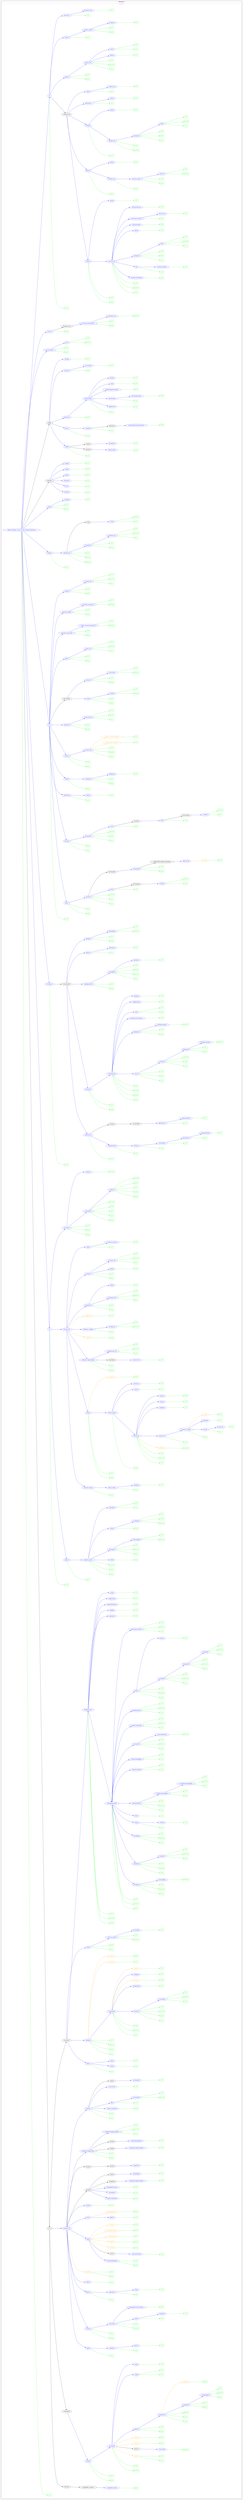 digraph Cloud_Computing_REST_APIs {
rankdir="LR";
subgraph cluster_0 {
label="Rackspace"
color=black
fontcolor=black
subgraph cluster_1 {
label="AllInOne"
color=violet
fontcolor=violet
subgraph cluster_2 {
label=""
color=white
fontcolor=white
node2 [label="https://{region}.{service}.api.rackspacecloud.com", shape="ellipse", color="blue", fontcolor="blue"]
node2 -> node3 [color="green", fontcolor="green"]
subgraph cluster_3 {
label=""
color=white
fontcolor=white
node3 [label="GET", shape="box", color="green", fontcolor="green"]
}
node2 -> node4 [color="black", fontcolor="black"]
subgraph cluster_4 {
label=""
color=white
fontcolor=white
node4 [label="/v1.0", shape="ellipse", color="black", fontcolor="black"]
node4 -> node5 [color="black", fontcolor="black"]
subgraph cluster_5 {
label=""
color=white
fontcolor=white
node5 [label="/execute", shape="ellipse", color="black", fontcolor="black"]
node5 -> node6 [color="black", fontcolor="black"]
subgraph cluster_6 {
label=""
color=white
fontcolor=white
node6 [label="/{capability_version}", shape="ellipse", color="black", fontcolor="black"]
node6 -> node7 [color="blue", fontcolor="blue"]
subgraph cluster_7 {
label=""
color=white
fontcolor=white
node7 [label="/{capability_hash}", shape="ellipse", color="blue", fontcolor="blue"]
node7 -> node8 [color="green", fontcolor="green"]
subgraph cluster_8 {
label=""
color=white
fontcolor=white
node8 [label="POST", shape="box", color="green", fontcolor="green"]
}
}
}
}
node4 -> node9 [color="black", fontcolor="black"]
subgraph cluster_9 {
label=""
color=white
fontcolor=white
node9 [label="/{tenantId}", shape="ellipse", color="black", fontcolor="black"]
node9 -> node10 [color="blue", fontcolor="blue"]
subgraph cluster_10 {
label=""
color=white
fontcolor=white
node10 [label="/groups", shape="ellipse", color="blue", fontcolor="blue"]
node10 -> node11 [color="green", fontcolor="green"]
subgraph cluster_11 {
label=""
color=white
fontcolor=white
node11 [label="POST", shape="box", color="green", fontcolor="green"]
}
node10 -> node12 [color="green", fontcolor="green"]
subgraph cluster_12 {
label=""
color=white
fontcolor=white
node12 [label="GET", shape="box", color="green", fontcolor="green"]
}
node10 -> node13 [color="blue", fontcolor="blue"]
subgraph cluster_13 {
label=""
color=white
fontcolor=white
node13 [label="/{groupId}", shape="ellipse", color="blue", fontcolor="blue"]
node13 -> node14 [color="green", fontcolor="green"]
subgraph cluster_14 {
label=""
color=white
fontcolor=white
node14 [label="DELETE", shape="box", color="green", fontcolor="green"]
}
node13 -> node15 [color="green", fontcolor="green"]
subgraph cluster_15 {
label=""
color=white
fontcolor=white
node15 [label="GET", shape="box", color="green", fontcolor="green"]
}
node13 -> node16 [color="orange", fontcolor="orange"]
subgraph cluster_16 {
label=""
color=white
fontcolor=white
node16 [label="/launch", shape="octagon", color="orange", fontcolor="orange"]
node16 -> node17 [color="green", fontcolor="green"]
subgraph cluster_17 {
label=""
color=white
fontcolor=white
node17 [label="PUT", shape="box", color="green", fontcolor="green"]
}
node16 -> node18 [color="green", fontcolor="green"]
subgraph cluster_18 {
label=""
color=white
fontcolor=white
node18 [label="GET", shape="box", color="green", fontcolor="green"]
}
}
node13 -> node19 [color="black", fontcolor="black"]
subgraph cluster_19 {
label=""
color=white
fontcolor=white
node19 [label="/servers", shape="ellipse", color="black", fontcolor="black"]
node19 -> node20 [color="blue", fontcolor="blue"]
subgraph cluster_20 {
label=""
color=white
fontcolor=white
node20 [label="/{serverId}", shape="ellipse", color="blue", fontcolor="blue"]
node20 -> node21 [color="green", fontcolor="green"]
subgraph cluster_21 {
label=""
color=white
fontcolor=white
node21 [label="DELETE", shape="box", color="green", fontcolor="green"]
}
}
}
node13 -> node22 [color="orange", fontcolor="orange"]
subgraph cluster_22 {
label=""
color=white
fontcolor=white
node22 [label="/pause", shape="octagon", color="orange", fontcolor="orange"]
node22 -> node23 [color="green", fontcolor="green"]
subgraph cluster_23 {
label=""
color=white
fontcolor=white
node23 [label="POST", shape="box", color="green", fontcolor="green"]
}
}
node13 -> node24 [color="orange", fontcolor="orange"]
subgraph cluster_24 {
label=""
color=white
fontcolor=white
node24 [label="/resume", shape="octagon", color="orange", fontcolor="orange"]
node24 -> node25 [color="green", fontcolor="green"]
subgraph cluster_25 {
label=""
color=white
fontcolor=white
node25 [label="POST", shape="box", color="green", fontcolor="green"]
}
}
node13 -> node26 [color="blue", fontcolor="blue"]
subgraph cluster_26 {
label=""
color=white
fontcolor=white
node26 [label="/policies", shape="ellipse", color="blue", fontcolor="blue"]
node26 -> node27 [color="green", fontcolor="green"]
subgraph cluster_27 {
label=""
color=white
fontcolor=white
node27 [label="POST", shape="box", color="green", fontcolor="green"]
}
node26 -> node28 [color="green", fontcolor="green"]
subgraph cluster_28 {
label=""
color=white
fontcolor=white
node28 [label="GET", shape="box", color="green", fontcolor="green"]
}
node26 -> node29 [color="blue", fontcolor="blue"]
subgraph cluster_29 {
label=""
color=white
fontcolor=white
node29 [label="/{policyId}", shape="ellipse", color="blue", fontcolor="blue"]
node29 -> node30 [color="green", fontcolor="green"]
subgraph cluster_30 {
label=""
color=white
fontcolor=white
node30 [label="PUT", shape="box", color="green", fontcolor="green"]
}
node29 -> node31 [color="green", fontcolor="green"]
subgraph cluster_31 {
label=""
color=white
fontcolor=white
node31 [label="GET", shape="box", color="green", fontcolor="green"]
}
node29 -> node32 [color="green", fontcolor="green"]
subgraph cluster_32 {
label=""
color=white
fontcolor=white
node32 [label="DELETE", shape="box", color="green", fontcolor="green"]
}
node29 -> node33 [color="blue", fontcolor="blue"]
subgraph cluster_33 {
label=""
color=white
fontcolor=white
node33 [label="/webhooks", shape="ellipse", color="blue", fontcolor="blue"]
node33 -> node34 [color="green", fontcolor="green"]
subgraph cluster_34 {
label=""
color=white
fontcolor=white
node34 [label="POST", shape="box", color="green", fontcolor="green"]
}
node33 -> node35 [color="green", fontcolor="green"]
subgraph cluster_35 {
label=""
color=white
fontcolor=white
node35 [label="GET", shape="box", color="green", fontcolor="green"]
}
node33 -> node36 [color="blue", fontcolor="blue"]
subgraph cluster_36 {
label=""
color=white
fontcolor=white
node36 [label="/{webhookId}", shape="ellipse", color="blue", fontcolor="blue"]
node36 -> node37 [color="green", fontcolor="green"]
subgraph cluster_37 {
label=""
color=white
fontcolor=white
node37 [label="PUT", shape="box", color="green", fontcolor="green"]
}
node36 -> node38 [color="green", fontcolor="green"]
subgraph cluster_38 {
label=""
color=white
fontcolor=white
node38 [label="DELETE", shape="box", color="green", fontcolor="green"]
}
node36 -> node39 [color="green", fontcolor="green"]
subgraph cluster_39 {
label=""
color=white
fontcolor=white
node39 [label="GET", shape="box", color="green", fontcolor="green"]
}
}
}
node29 -> node40 [color="orange", fontcolor="orange"]
subgraph cluster_40 {
label=""
color=white
fontcolor=white
node40 [label="/execute", shape="octagon", color="orange", fontcolor="orange"]
node40 -> node41 [color="green", fontcolor="green"]
subgraph cluster_41 {
label=""
color=white
fontcolor=white
node41 [label="POST", shape="box", color="green", fontcolor="green"]
}
}
}
}
node13 -> node42 [color="blue", fontcolor="blue"]
subgraph cluster_42 {
label=""
color=white
fontcolor=white
node42 [label="/config", shape="ellipse", color="blue", fontcolor="blue"]
node42 -> node43 [color="green", fontcolor="green"]
subgraph cluster_43 {
label=""
color=white
fontcolor=white
node43 [label="PUT", shape="box", color="green", fontcolor="green"]
}
node42 -> node44 [color="green", fontcolor="green"]
subgraph cluster_44 {
label=""
color=white
fontcolor=white
node44 [label="GET", shape="box", color="green", fontcolor="green"]
}
}
node13 -> node45 [color="blue", fontcolor="blue"]
subgraph cluster_45 {
label=""
color=white
fontcolor=white
node45 [label="/state", shape="ellipse", color="blue", fontcolor="blue"]
node45 -> node46 [color="green", fontcolor="green"]
subgraph cluster_46 {
label=""
color=white
fontcolor=white
node46 [label="GET", shape="box", color="green", fontcolor="green"]
}
}
}
}
}
node4 -> node47 [color="blue", fontcolor="blue"]
subgraph cluster_47 {
label=""
color=white
fontcolor=white
node47 [label="/{tenant_id}", shape="ellipse", color="blue", fontcolor="blue"]
node47 -> node48 [color="blue", fontcolor="blue"]
subgraph cluster_48 {
label=""
color=white
fontcolor=white
node48 [label="/types", shape="ellipse", color="blue", fontcolor="blue"]
node48 -> node49 [color="green", fontcolor="green"]
subgraph cluster_49 {
label=""
color=white
fontcolor=white
node49 [label="GET", shape="box", color="green", fontcolor="green"]
}
node48 -> node50 [color="blue", fontcolor="blue"]
subgraph cluster_50 {
label=""
color=white
fontcolor=white
node50 [label="/{typeId}", shape="ellipse", color="blue", fontcolor="blue"]
node50 -> node51 [color="green", fontcolor="green"]
subgraph cluster_51 {
label=""
color=white
fontcolor=white
node51 [label="GET", shape="box", color="green", fontcolor="green"]
}
node50 -> node52 [color="blue", fontcolor="blue"]
subgraph cluster_52 {
label=""
color=white
fontcolor=white
node52 [label="/flavors", shape="ellipse", color="blue", fontcolor="blue"]
node52 -> node53 [color="green", fontcolor="green"]
subgraph cluster_53 {
label=""
color=white
fontcolor=white
node53 [label="GET", shape="box", color="green", fontcolor="green"]
}
}
}
}
node47 -> node54 [color="blue", fontcolor="blue"]
subgraph cluster_54 {
label=""
color=white
fontcolor=white
node54 [label="/clusters", shape="ellipse", color="blue", fontcolor="blue"]
node54 -> node55 [color="green", fontcolor="green"]
subgraph cluster_55 {
label=""
color=white
fontcolor=white
node55 [label="POST", shape="box", color="green", fontcolor="green"]
}
node54 -> node56 [color="green", fontcolor="green"]
subgraph cluster_56 {
label=""
color=white
fontcolor=white
node56 [label="GET", shape="box", color="green", fontcolor="green"]
}
node54 -> node57 [color="blue", fontcolor="blue"]
subgraph cluster_57 {
label=""
color=white
fontcolor=white
node57 [label="/{clusterId}", shape="ellipse", color="blue", fontcolor="blue"]
node57 -> node58 [color="green", fontcolor="green"]
subgraph cluster_58 {
label=""
color=white
fontcolor=white
node58 [label="DELETE", shape="box", color="green", fontcolor="green"]
}
node57 -> node59 [color="green", fontcolor="green"]
subgraph cluster_59 {
label=""
color=white
fontcolor=white
node59 [label="GET", shape="box", color="green", fontcolor="green"]
}
node57 -> node60 [color="blue", fontcolor="blue"]
subgraph cluster_60 {
label=""
color=white
fontcolor=white
node60 [label="/nodes", shape="ellipse", color="blue", fontcolor="blue"]
node60 -> node61 [color="green", fontcolor="green"]
subgraph cluster_61 {
label=""
color=white
fontcolor=white
node61 [label="GET", shape="box", color="green", fontcolor="green"]
}
node60 -> node62 [color="blue", fontcolor="blue"]
subgraph cluster_62 {
label=""
color=white
fontcolor=white
node62 [label="/{nodeId}", shape="ellipse", color="blue", fontcolor="blue"]
node62 -> node63 [color="green", fontcolor="green"]
subgraph cluster_63 {
label=""
color=white
fontcolor=white
node63 [label="GET", shape="box", color="green", fontcolor="green"]
}
}
}
node57 -> node64 [color="blue", fontcolor="blue"]
subgraph cluster_64 {
label=""
color=white
fontcolor=white
node64 [label="/action|postClusterAction", shape="ellipse", color="blue", fontcolor="blue"]
node64 -> node65 [color="green", fontcolor="green"]
subgraph cluster_65 {
label=""
color=white
fontcolor=white
node65 [label="POST", shape="box", color="green", fontcolor="green"]
}
}
}
}
node47 -> node66 [color="blue", fontcolor="blue"]
subgraph cluster_66 {
label=""
color=white
fontcolor=white
node66 [label="/flavors", shape="ellipse", color="blue", fontcolor="blue"]
node66 -> node67 [color="green", fontcolor="green"]
subgraph cluster_67 {
label=""
color=white
fontcolor=white
node67 [label="GET", shape="box", color="green", fontcolor="green"]
}
node66 -> node68 [color="blue", fontcolor="blue"]
subgraph cluster_68 {
label=""
color=white
fontcolor=white
node68 [label="/{flavorId}", shape="ellipse", color="blue", fontcolor="blue"]
node68 -> node69 [color="green", fontcolor="green"]
subgraph cluster_69 {
label=""
color=white
fontcolor=white
node69 [label="GET", shape="box", color="green", fontcolor="green"]
}
node68 -> node70 [color="blue", fontcolor="blue"]
subgraph cluster_70 {
label=""
color=white
fontcolor=white
node70 [label="/types", shape="ellipse", color="blue", fontcolor="blue"]
node70 -> node71 [color="green", fontcolor="green"]
subgraph cluster_71 {
label=""
color=white
fontcolor=white
node71 [label="GET", shape="box", color="green", fontcolor="green"]
}
}
}
}
node47 -> node72 [color="blue", fontcolor="blue"]
subgraph cluster_72 {
label=""
color=white
fontcolor=white
node72 [label="/limits", shape="ellipse", color="blue", fontcolor="blue"]
node72 -> node73 [color="green", fontcolor="green"]
subgraph cluster_73 {
label=""
color=white
fontcolor=white
node73 [label="GET", shape="box", color="green", fontcolor="green"]
}
}
node47 -> node74 [color="orange", fontcolor="orange"]
subgraph cluster_74 {
label=""
color=white
fontcolor=white
node74 [label="/profile", shape="octagon", color="orange", fontcolor="orange"]
node74 -> node75 [color="green", fontcolor="green"]
subgraph cluster_75 {
label=""
color=white
fontcolor=white
node75 [label="POST", shape="box", color="green", fontcolor="green"]
}
node74 -> node76 [color="green", fontcolor="green"]
subgraph cluster_76 {
label=""
color=white
fontcolor=white
node76 [label="GET", shape="box", color="green", fontcolor="green"]
}
}
node47 -> node77 [color="blue", fontcolor="blue"]
subgraph cluster_77 {
label=""
color=white
fontcolor=white
node77 [label="/agent", shape="ellipse", color="blue", fontcolor="blue"]
node77 -> node78 [color="blue", fontcolor="blue"]
subgraph cluster_78 {
label=""
color=white
fontcolor=white
node78 [label="/{machineAgentId}", shape="ellipse", color="blue", fontcolor="blue"]
node78 -> node79 [color="green", fontcolor="green"]
subgraph cluster_79 {
label=""
color=white
fontcolor=white
node79 [label="POST", shape="box", color="green", fontcolor="green"]
}
node78 -> node80 [color="green", fontcolor="green"]
subgraph cluster_80 {
label=""
color=white
fontcolor=white
node80 [label="GET", shape="box", color="green", fontcolor="green"]
}
}
node77 -> node81 [color="black", fontcolor="black"]
subgraph cluster_81 {
label=""
color=white
fontcolor=white
node81 [label="/server", shape="ellipse", color="black", fontcolor="black"]
node81 -> node82 [color="blue", fontcolor="blue"]
subgraph cluster_82 {
label=""
color=white
fontcolor=white
node82 [label="/{hostServerId}", shape="ellipse", color="blue", fontcolor="blue"]
node82 -> node83 [color="green", fontcolor="green"]
subgraph cluster_83 {
label=""
color=white
fontcolor=white
node83 [label="GET", shape="box", color="green", fontcolor="green"]
}
}
}
node77 -> node84 [color="orange", fontcolor="orange"]
subgraph cluster_84 {
label=""
color=white
fontcolor=white
node84 [label="/enable", shape="octagon", color="orange", fontcolor="orange"]
node84 -> node85 [color="green", fontcolor="green"]
subgraph cluster_85 {
label=""
color=white
fontcolor=white
node85 [label="POST", shape="box", color="green", fontcolor="green"]
}
}
node77 -> node86 [color="orange", fontcolor="orange"]
subgraph cluster_86 {
label=""
color=white
fontcolor=white
node86 [label="/delete", shape="octagon", color="orange", fontcolor="orange"]
node86 -> node87 [color="green", fontcolor="green"]
subgraph cluster_87 {
label=""
color=white
fontcolor=white
node87 [label="POST", shape="box", color="green", fontcolor="green"]
}
}
node77 -> node88 [color="orange", fontcolor="orange"]
subgraph cluster_88 {
label=""
color=white
fontcolor=white
node88 [label="/migratevault", shape="octagon", color="orange", fontcolor="orange"]
node88 -> node89 [color="green", fontcolor="green"]
subgraph cluster_89 {
label=""
color=white
fontcolor=white
node89 [label="PUT", shape="box", color="green", fontcolor="green"]
}
}
node77 -> node90 [color="orange", fontcolor="orange"]
subgraph cluster_90 {
label=""
color=white
fontcolor=white
node90 [label="/changeencryption", shape="octagon", color="orange", fontcolor="orange"]
node90 -> node91 [color="green", fontcolor="green"]
subgraph cluster_91 {
label=""
color=white
fontcolor=white
node91 [label="POST", shape="box", color="green", fontcolor="green"]
}
}
node77 -> node92 [color="orange", fontcolor="orange"]
subgraph cluster_92 {
label=""
color=white
fontcolor=white
node92 [label="/encrypt", shape="octagon", color="orange", fontcolor="orange"]
node92 -> node93 [color="green", fontcolor="green"]
subgraph cluster_93 {
label=""
color=white
fontcolor=white
node93 [label="POST", shape="box", color="green", fontcolor="green"]
}
}
}
node47 -> node94 [color="blue", fontcolor="blue"]
subgraph cluster_94 {
label=""
color=white
fontcolor=white
node94 [label="/user", shape="ellipse", color="blue", fontcolor="blue"]
node94 -> node95 [color="blue", fontcolor="blue"]
subgraph cluster_95 {
label=""
color=white
fontcolor=white
node95 [label="/agents", shape="ellipse", color="blue", fontcolor="blue"]
node95 -> node96 [color="green", fontcolor="green"]
subgraph cluster_96 {
label=""
color=white
fontcolor=white
node96 [label="GET", shape="box", color="green", fontcolor="green"]
}
}
node94 -> node97 [color="orange", fontcolor="orange"]
subgraph cluster_97 {
label=""
color=white
fontcolor=white
node97 [label="/wakeupagents", shape="octagon", color="orange", fontcolor="orange"]
node97 -> node98 [color="green", fontcolor="green"]
subgraph cluster_98 {
label=""
color=white
fontcolor=white
node98 [label="POST", shape="box", color="green", fontcolor="green"]
}
}
}
node47 -> node99 [color="blue", fontcolor="blue"]
subgraph cluster_99 {
label=""
color=white
fontcolor=white
node99 [label="/activity", shape="ellipse", color="blue", fontcolor="blue"]
node99 -> node100 [color="green", fontcolor="green"]
subgraph cluster_100 {
label=""
color=white
fontcolor=white
node100 [label="GET", shape="box", color="green", fontcolor="green"]
}
}
node47 -> node101 [color="black", fontcolor="black"]
subgraph cluster_101 {
label=""
color=white
fontcolor=white
node101 [label="/backup", shape="ellipse", color="black", fontcolor="black"]
node101 -> node102 [color="blue", fontcolor="blue"]
subgraph cluster_102 {
label=""
color=white
fontcolor=white
node102 [label="/action-requested", shape="ellipse", color="blue", fontcolor="blue"]
node102 -> node103 [color="green", fontcolor="green"]
subgraph cluster_103 {
label=""
color=white
fontcolor=white
node103 [label="POST", shape="box", color="green", fontcolor="green"]
}
}
node101 -> node104 [color="blue", fontcolor="blue"]
subgraph cluster_104 {
label=""
color=white
fontcolor=white
node104 [label="/{backupId}", shape="ellipse", color="blue", fontcolor="blue"]
node104 -> node105 [color="green", fontcolor="green"]
subgraph cluster_105 {
label=""
color=white
fontcolor=white
node105 [label="GET", shape="box", color="green", fontcolor="green"]
}
}
node101 -> node106 [color="blue", fontcolor="blue"]
subgraph cluster_106 {
label=""
color=white
fontcolor=white
node106 [label="/availableforrestore", shape="ellipse", color="blue", fontcolor="blue"]
node106 -> node107 [color="green", fontcolor="green"]
subgraph cluster_107 {
label=""
color=white
fontcolor=white
node107 [label="GET", shape="box", color="green", fontcolor="green"]
}
}
node101 -> node108 [color="black", fontcolor="black"]
subgraph cluster_108 {
label=""
color=white
fontcolor=white
node108 [label="/completed", shape="ellipse", color="black", fontcolor="black"]
node108 -> node109 [color="blue", fontcolor="blue"]
subgraph cluster_109 {
label=""
color=white
fontcolor=white
node109 [label="/{backupConfigurationId}", shape="ellipse", color="blue", fontcolor="blue"]
node109 -> node110 [color="green", fontcolor="green"]
subgraph cluster_110 {
label=""
color=white
fontcolor=white
node110 [label="GET", shape="box", color="green", fontcolor="green"]
}
}
}
node101 -> node111 [color="black", fontcolor="black"]
subgraph cluster_111 {
label=""
color=white
fontcolor=white
node111 [label="/report", shape="ellipse", color="black", fontcolor="black"]
node111 -> node112 [color="blue", fontcolor="blue"]
subgraph cluster_112 {
label=""
color=white
fontcolor=white
node112 [label="/{backupId}", shape="ellipse", color="blue", fontcolor="blue"]
node112 -> node113 [color="green", fontcolor="green"]
subgraph cluster_113 {
label=""
color=white
fontcolor=white
node113 [label="GET", shape="box", color="green", fontcolor="green"]
}
}
}
}
node47 -> node114 [color="black", fontcolor="black"]
subgraph cluster_114 {
label=""
color=white
fontcolor=white
node114 [label="/system", shape="ellipse", color="black", fontcolor="black"]
node114 -> node115 [color="black", fontcolor="black"]
subgraph cluster_115 {
label=""
color=white
fontcolor=white
node115 [label="/activity", shape="ellipse", color="black", fontcolor="black"]
node115 -> node116 [color="blue", fontcolor="blue"]
subgraph cluster_116 {
label=""
color=white
fontcolor=white
node116 [label="/{agentId}", shape="ellipse", color="blue", fontcolor="blue"]
node116 -> node117 [color="green", fontcolor="green"]
subgraph cluster_117 {
label=""
color=white
fontcolor=white
node117 [label="GET", shape="box", color="green", fontcolor="green"]
}
}
}
}
node47 -> node118 [color="blue", fontcolor="blue"]
subgraph cluster_118 {
label=""
color=white
fontcolor=white
node118 [label="/backup-configuration", shape="ellipse", color="blue", fontcolor="blue"]
node118 -> node119 [color="green", fontcolor="green"]
subgraph cluster_119 {
label=""
color=white
fontcolor=white
node119 [label="POST", shape="box", color="green", fontcolor="green"]
}
node118 -> node120 [color="green", fontcolor="green"]
subgraph cluster_120 {
label=""
color=white
fontcolor=white
node120 [label="GET", shape="box", color="green", fontcolor="green"]
}
node118 -> node121 [color="black", fontcolor="black"]
subgraph cluster_121 {
label=""
color=white
fontcolor=white
node121 [label="/enable", shape="ellipse", color="black", fontcolor="black"]
node121 -> node122 [color="blue", fontcolor="blue"]
subgraph cluster_122 {
label=""
color=white
fontcolor=white
node122 [label="/{backupConfigurationId}", shape="ellipse", color="blue", fontcolor="blue"]
node122 -> node123 [color="green", fontcolor="green"]
subgraph cluster_123 {
label=""
color=white
fontcolor=white
node123 [label="POST", shape="box", color="green", fontcolor="green"]
}
}
}
node118 -> node124 [color="black", fontcolor="black"]
subgraph cluster_124 {
label=""
color=white
fontcolor=white
node124 [label="/system", shape="ellipse", color="black", fontcolor="black"]
node124 -> node125 [color="blue", fontcolor="blue"]
subgraph cluster_125 {
label=""
color=white
fontcolor=white
node125 [label="/{machineAgentId}", shape="ellipse", color="blue", fontcolor="blue"]
node125 -> node126 [color="green", fontcolor="green"]
subgraph cluster_126 {
label=""
color=white
fontcolor=white
node126 [label="GET", shape="box", color="green", fontcolor="green"]
}
}
}
node118 -> node127 [color="blue", fontcolor="blue"]
subgraph cluster_127 {
label=""
color=white
fontcolor=white
node127 [label="/{backupConfigurationId}", shape="ellipse", color="blue", fontcolor="blue"]
node127 -> node128 [color="green", fontcolor="green"]
subgraph cluster_128 {
label=""
color=white
fontcolor=white
node128 [label="PUT", shape="box", color="green", fontcolor="green"]
}
node127 -> node129 [color="green", fontcolor="green"]
subgraph cluster_129 {
label=""
color=white
fontcolor=white
node129 [label="DELETE", shape="box", color="green", fontcolor="green"]
}
node127 -> node130 [color="green", fontcolor="green"]
subgraph cluster_130 {
label=""
color=white
fontcolor=white
node130 [label="GET", shape="box", color="green", fontcolor="green"]
}
}
}
node47 -> node131 [color="blue", fontcolor="blue"]
subgraph cluster_131 {
label=""
color=white
fontcolor=white
node131 [label="/restore", shape="ellipse", color="blue", fontcolor="blue"]
node131 -> node132 [color="green", fontcolor="green"]
subgraph cluster_132 {
label=""
color=white
fontcolor=white
node132 [label="PUT", shape="box", color="green", fontcolor="green"]
}
node131 -> node133 [color="green", fontcolor="green"]
subgraph cluster_133 {
label=""
color=white
fontcolor=white
node133 [label="POST", shape="box", color="green", fontcolor="green"]
}
node131 -> node134 [color="blue", fontcolor="blue"]
subgraph cluster_134 {
label=""
color=white
fontcolor=white
node134 [label="/action-requested", shape="ellipse", color="blue", fontcolor="blue"]
node134 -> node135 [color="green", fontcolor="green"]
subgraph cluster_135 {
label=""
color=white
fontcolor=white
node135 [label="POST", shape="box", color="green", fontcolor="green"]
}
}
node131 -> node136 [color="blue", fontcolor="blue"]
subgraph cluster_136 {
label=""
color=white
fontcolor=white
node136 [label="/files", shape="ellipse", color="blue", fontcolor="blue"]
node136 -> node137 [color="green", fontcolor="green"]
subgraph cluster_137 {
label=""
color=white
fontcolor=white
node137 [label="PUT", shape="box", color="green", fontcolor="green"]
}
node136 -> node138 [color="blue", fontcolor="blue"]
subgraph cluster_138 {
label=""
color=white
fontcolor=white
node138 [label="/{restoreId}", shape="ellipse", color="blue", fontcolor="blue"]
node138 -> node139 [color="green", fontcolor="green"]
subgraph cluster_139 {
label=""
color=white
fontcolor=white
node139 [label="DELETE", shape="box", color="green", fontcolor="green"]
}
node138 -> node140 [color="green", fontcolor="green"]
subgraph cluster_140 {
label=""
color=white
fontcolor=white
node140 [label="GET", shape="box", color="green", fontcolor="green"]
}
}
}
node131 -> node141 [color="blue", fontcolor="blue"]
subgraph cluster_141 {
label=""
color=white
fontcolor=white
node141 [label="/{restoreId}", shape="ellipse", color="blue", fontcolor="blue"]
node141 -> node142 [color="green", fontcolor="green"]
subgraph cluster_142 {
label=""
color=white
fontcolor=white
node142 [label="GET", shape="box", color="green", fontcolor="green"]
}
}
node131 -> node143 [color="black", fontcolor="black"]
subgraph cluster_143 {
label=""
color=white
fontcolor=white
node143 [label="/report", shape="ellipse", color="black", fontcolor="black"]
node143 -> node144 [color="blue", fontcolor="blue"]
subgraph cluster_144 {
label=""
color=white
fontcolor=white
node144 [label="/{restoreId}", shape="ellipse", color="blue", fontcolor="blue"]
node144 -> node145 [color="green", fontcolor="green"]
subgraph cluster_145 {
label=""
color=white
fontcolor=white
node145 [label="GET", shape="box", color="green", fontcolor="green"]
}
}
}
}
}
node4 -> node146 [color="black", fontcolor="black"]
subgraph cluster_146 {
label=""
color=white
fontcolor=white
node146 [label="/{account}", shape="ellipse", color="black", fontcolor="black"]
node146 -> node147 [color="blue", fontcolor="blue"]
subgraph cluster_147 {
label=""
color=white
fontcolor=white
node147 [label="/limits", shape="ellipse", color="blue", fontcolor="blue"]
node147 -> node148 [color="green", fontcolor="green"]
subgraph cluster_148 {
label=""
color=white
fontcolor=white
node148 [label="GET", shape="box", color="green", fontcolor="green"]
}
node147 -> node149 [color="blue", fontcolor="blue"]
subgraph cluster_149 {
label=""
color=white
fontcolor=white
node149 [label="/{type}", shape="ellipse", color="blue", fontcolor="blue"]
node149 -> node150 [color="green", fontcolor="green"]
subgraph cluster_150 {
label=""
color=white
fontcolor=white
node150 [label="GET", shape="box", color="green", fontcolor="green"]
}
}
node147 -> node151 [color="blue", fontcolor="blue"]
subgraph cluster_151 {
label=""
color=white
fontcolor=white
node151 [label="/types", shape="ellipse", color="blue", fontcolor="blue"]
node151 -> node152 [color="green", fontcolor="green"]
subgraph cluster_152 {
label=""
color=white
fontcolor=white
node152 [label="GET", shape="box", color="green", fontcolor="green"]
}
}
}
node146 -> node153 [color="blue", fontcolor="blue"]
subgraph cluster_153 {
label=""
color=white
fontcolor=white
node153 [label="/domains", shape="ellipse", color="blue", fontcolor="blue"]
node153 -> node154 [color="green", fontcolor="green"]
subgraph cluster_154 {
label=""
color=white
fontcolor=white
node154 [label="PUT", shape="box", color="green", fontcolor="green"]
}
node153 -> node155 [color="green", fontcolor="green"]
subgraph cluster_155 {
label=""
color=white
fontcolor=white
node155 [label="POST", shape="box", color="green", fontcolor="green"]
}
node153 -> node156 [color="green", fontcolor="green"]
subgraph cluster_156 {
label=""
color=white
fontcolor=white
node156 [label="DELETE", shape="box", color="green", fontcolor="green"]
}
node153 -> node157 [color="green", fontcolor="green"]
subgraph cluster_157 {
label=""
color=white
fontcolor=white
node157 [label="GET", shape="box", color="green", fontcolor="green"]
}
node153 -> node158 [color="blue", fontcolor="blue"]
subgraph cluster_158 {
label=""
color=white
fontcolor=white
node158 [label="/{domainId}", shape="ellipse", color="blue", fontcolor="blue"]
node158 -> node159 [color="green", fontcolor="green"]
subgraph cluster_159 {
label=""
color=white
fontcolor=white
node159 [label="PUT", shape="box", color="green", fontcolor="green"]
}
node158 -> node160 [color="green", fontcolor="green"]
subgraph cluster_160 {
label=""
color=white
fontcolor=white
node160 [label="DELETE", shape="box", color="green", fontcolor="green"]
}
node158 -> node161 [color="green", fontcolor="green"]
subgraph cluster_161 {
label=""
color=white
fontcolor=white
node161 [label="GET", shape="box", color="green", fontcolor="green"]
}
node158 -> node162 [color="blue", fontcolor="blue"]
subgraph cluster_162 {
label=""
color=white
fontcolor=white
node162 [label="/records", shape="ellipse", color="blue", fontcolor="blue"]
node162 -> node163 [color="green", fontcolor="green"]
subgraph cluster_163 {
label=""
color=white
fontcolor=white
node163 [label="PUT", shape="box", color="green", fontcolor="green"]
}
node162 -> node164 [color="green", fontcolor="green"]
subgraph cluster_164 {
label=""
color=white
fontcolor=white
node164 [label="POST", shape="box", color="green", fontcolor="green"]
}
node162 -> node165 [color="green", fontcolor="green"]
subgraph cluster_165 {
label=""
color=white
fontcolor=white
node165 [label="DELETE", shape="box", color="green", fontcolor="green"]
}
node162 -> node166 [color="green", fontcolor="green"]
subgraph cluster_166 {
label=""
color=white
fontcolor=white
node166 [label="GET", shape="box", color="green", fontcolor="green"]
}
node162 -> node167 [color="blue", fontcolor="blue"]
subgraph cluster_167 {
label=""
color=white
fontcolor=white
node167 [label="/{recordId}", shape="ellipse", color="blue", fontcolor="blue"]
node167 -> node168 [color="green", fontcolor="green"]
subgraph cluster_168 {
label=""
color=white
fontcolor=white
node168 [label="PUT", shape="box", color="green", fontcolor="green"]
}
node167 -> node169 [color="green", fontcolor="green"]
subgraph cluster_169 {
label=""
color=white
fontcolor=white
node169 [label="DELETE", shape="box", color="green", fontcolor="green"]
}
node167 -> node170 [color="green", fontcolor="green"]
subgraph cluster_170 {
label=""
color=white
fontcolor=white
node170 [label="GET", shape="box", color="green", fontcolor="green"]
}
}
}
node158 -> node171 [color="blue", fontcolor="blue"]
subgraph cluster_171 {
label=""
color=white
fontcolor=white
node171 [label="/subdomains", shape="ellipse", color="blue", fontcolor="blue"]
node171 -> node172 [color="green", fontcolor="green"]
subgraph cluster_172 {
label=""
color=white
fontcolor=white
node172 [label="GET", shape="box", color="green", fontcolor="green"]
}
}
node158 -> node173 [color="orange", fontcolor="orange"]
subgraph cluster_173 {
label=""
color=white
fontcolor=white
node173 [label="/clone", shape="octagon", color="orange", fontcolor="orange"]
node173 -> node174 [color="green", fontcolor="green"]
subgraph cluster_174 {
label=""
color=white
fontcolor=white
node174 [label="POST", shape="box", color="green", fontcolor="green"]
}
}
node158 -> node175 [color="blue", fontcolor="blue"]
subgraph cluster_175 {
label=""
color=white
fontcolor=white
node175 [label="/changes", shape="ellipse", color="blue", fontcolor="blue"]
node175 -> node176 [color="green", fontcolor="green"]
subgraph cluster_176 {
label=""
color=white
fontcolor=white
node176 [label="GET", shape="box", color="green", fontcolor="green"]
}
}
node158 -> node177 [color="orange", fontcolor="orange"]
subgraph cluster_177 {
label=""
color=white
fontcolor=white
node177 [label="/export", shape="octagon", color="orange", fontcolor="orange"]
node177 -> node178 [color="green", fontcolor="green"]
subgraph cluster_178 {
label=""
color=white
fontcolor=white
node178 [label="GET", shape="box", color="green", fontcolor="green"]
}
}
}
node153 -> node179 [color="orange", fontcolor="orange"]
subgraph cluster_179 {
label=""
color=white
fontcolor=white
node179 [label="/search", shape="octagon", color="orange", fontcolor="orange"]
node179 -> node180 [color="green", fontcolor="green"]
subgraph cluster_180 {
label=""
color=white
fontcolor=white
node180 [label="GET", shape="box", color="green", fontcolor="green"]
}
}
node153 -> node181 [color="orange", fontcolor="orange"]
subgraph cluster_181 {
label=""
color=white
fontcolor=white
node181 [label="/import", shape="octagon", color="orange", fontcolor="orange"]
node181 -> node182 [color="green", fontcolor="green"]
subgraph cluster_182 {
label=""
color=white
fontcolor=white
node182 [label="POST", shape="box", color="green", fontcolor="green"]
}
}
}
node146 -> node183 [color="blue", fontcolor="blue"]
subgraph cluster_183 {
label=""
color=white
fontcolor=white
node183 [label="/rdns", shape="ellipse", color="blue", fontcolor="blue"]
node183 -> node184 [color="green", fontcolor="green"]
subgraph cluster_184 {
label=""
color=white
fontcolor=white
node184 [label="PUT", shape="box", color="green", fontcolor="green"]
}
node183 -> node185 [color="green", fontcolor="green"]
subgraph cluster_185 {
label=""
color=white
fontcolor=white
node185 [label="POST", shape="box", color="green", fontcolor="green"]
}
node183 -> node186 [color="blue", fontcolor="blue"]
subgraph cluster_186 {
label=""
color=white
fontcolor=white
node186 [label="/{service-name}", shape="ellipse", color="blue", fontcolor="blue"]
node186 -> node187 [color="green", fontcolor="green"]
subgraph cluster_187 {
label=""
color=white
fontcolor=white
node187 [label="DELETE", shape="box", color="green", fontcolor="green"]
}
node186 -> node188 [color="green", fontcolor="green"]
subgraph cluster_188 {
label=""
color=white
fontcolor=white
node188 [label="GET", shape="box", color="green", fontcolor="green"]
}
node186 -> node189 [color="blue", fontcolor="blue"]
subgraph cluster_189 {
label=""
color=white
fontcolor=white
node189 [label="/{recordId}", shape="ellipse", color="blue", fontcolor="blue"]
node189 -> node190 [color="green", fontcolor="green"]
subgraph cluster_190 {
label=""
color=white
fontcolor=white
node190 [label="GET", shape="box", color="green", fontcolor="green"]
}
}
}
}
node146 -> node191 [color="blue", fontcolor="blue"]
subgraph cluster_191 {
label=""
color=white
fontcolor=white
node191 [label="/loadbalancers", shape="ellipse", color="blue", fontcolor="blue"]
node191 -> node192 [color="green", fontcolor="green"]
subgraph cluster_192 {
label=""
color=white
fontcolor=white
node192 [label="POST", shape="box", color="green", fontcolor="green"]
}
node191 -> node193 [color="green", fontcolor="green"]
subgraph cluster_193 {
label=""
color=white
fontcolor=white
node193 [label="DELETE", shape="box", color="green", fontcolor="green"]
}
node191 -> node194 [color="green", fontcolor="green"]
subgraph cluster_194 {
label=""
color=white
fontcolor=white
node194 [label="GET", shape="box", color="green", fontcolor="green"]
}
node191 -> node195 [color="blue", fontcolor="blue"]
subgraph cluster_195 {
label=""
color=white
fontcolor=white
node195 [label="/{loadBalancerId}", shape="ellipse", color="blue", fontcolor="blue"]
node195 -> node196 [color="green", fontcolor="green"]
subgraph cluster_196 {
label=""
color=white
fontcolor=white
node196 [label="PUT", shape="box", color="green", fontcolor="green"]
}
node195 -> node197 [color="green", fontcolor="green"]
subgraph cluster_197 {
label=""
color=white
fontcolor=white
node197 [label="DELETE", shape="box", color="green", fontcolor="green"]
}
node195 -> node198 [color="green", fontcolor="green"]
subgraph cluster_198 {
label=""
color=white
fontcolor=white
node198 [label="GET", shape="box", color="green", fontcolor="green"]
}
node195 -> node199 [color="blue", fontcolor="blue"]
subgraph cluster_199 {
label=""
color=white
fontcolor=white
node199 [label="/virtualips", shape="ellipse", color="blue", fontcolor="blue"]
node199 -> node200 [color="green", fontcolor="green"]
subgraph cluster_200 {
label=""
color=white
fontcolor=white
node200 [label="POST", shape="box", color="green", fontcolor="green"]
}
node199 -> node201 [color="green", fontcolor="green"]
subgraph cluster_201 {
label=""
color=white
fontcolor=white
node201 [label="DELETE", shape="box", color="green", fontcolor="green"]
}
node199 -> node202 [color="green", fontcolor="green"]
subgraph cluster_202 {
label=""
color=white
fontcolor=white
node202 [label="GET", shape="box", color="green", fontcolor="green"]
}
node199 -> node203 [color="blue", fontcolor="blue"]
subgraph cluster_203 {
label=""
color=white
fontcolor=white
node203 [label="/{virtualIpId}", shape="ellipse", color="blue", fontcolor="blue"]
node203 -> node204 [color="green", fontcolor="green"]
subgraph cluster_204 {
label=""
color=white
fontcolor=white
node204 [label="DELETE", shape="box", color="green", fontcolor="green"]
}
}
}
node195 -> node205 [color="blue", fontcolor="blue"]
subgraph cluster_205 {
label=""
color=white
fontcolor=white
node205 [label="/metadata", shape="ellipse", color="blue", fontcolor="blue"]
node205 -> node206 [color="green", fontcolor="green"]
subgraph cluster_206 {
label=""
color=white
fontcolor=white
node206 [label="POST", shape="box", color="green", fontcolor="green"]
}
node205 -> node207 [color="green", fontcolor="green"]
subgraph cluster_207 {
label=""
color=white
fontcolor=white
node207 [label="DELETE", shape="box", color="green", fontcolor="green"]
}
node205 -> node208 [color="green", fontcolor="green"]
subgraph cluster_208 {
label=""
color=white
fontcolor=white
node208 [label="GET", shape="box", color="green", fontcolor="green"]
}
node205 -> node209 [color="blue", fontcolor="blue"]
subgraph cluster_209 {
label=""
color=white
fontcolor=white
node209 [label="/{metaId}", shape="ellipse", color="blue", fontcolor="blue"]
node209 -> node210 [color="green", fontcolor="green"]
subgraph cluster_210 {
label=""
color=white
fontcolor=white
node210 [label="PUT", shape="box", color="green", fontcolor="green"]
}
node209 -> node211 [color="green", fontcolor="green"]
subgraph cluster_211 {
label=""
color=white
fontcolor=white
node211 [label="DELETE", shape="box", color="green", fontcolor="green"]
}
node209 -> node212 [color="green", fontcolor="green"]
subgraph cluster_212 {
label=""
color=white
fontcolor=white
node212 [label="GET", shape="box", color="green", fontcolor="green"]
}
}
}
node195 -> node213 [color="blue", fontcolor="blue"]
subgraph cluster_213 {
label=""
color=white
fontcolor=white
node213 [label="/errorpage", shape="ellipse", color="blue", fontcolor="blue"]
node213 -> node214 [color="green", fontcolor="green"]
subgraph cluster_214 {
label=""
color=white
fontcolor=white
node214 [label="PUT", shape="box", color="green", fontcolor="green"]
}
node213 -> node215 [color="green", fontcolor="green"]
subgraph cluster_215 {
label=""
color=white
fontcolor=white
node215 [label="DELETE", shape="box", color="green", fontcolor="green"]
}
node213 -> node216 [color="green", fontcolor="green"]
subgraph cluster_216 {
label=""
color=white
fontcolor=white
node216 [label="GET", shape="box", color="green", fontcolor="green"]
}
}
node195 -> node217 [color="blue", fontcolor="blue"]
subgraph cluster_217 {
label=""
color=white
fontcolor=white
node217 [label="/usage", shape="ellipse", color="blue", fontcolor="blue"]
node217 -> node218 [color="green", fontcolor="green"]
subgraph cluster_218 {
label=""
color=white
fontcolor=white
node218 [label="GET", shape="box", color="green", fontcolor="green"]
}
node217 -> node219 [color="blue", fontcolor="blue"]
subgraph cluster_219 {
label=""
color=white
fontcolor=white
node219 [label="/current", shape="ellipse", color="blue", fontcolor="blue"]
node219 -> node220 [color="green", fontcolor="green"]
subgraph cluster_220 {
label=""
color=white
fontcolor=white
node220 [label="GET", shape="box", color="green", fontcolor="green"]
}
}
}
node195 -> node221 [color="blue", fontcolor="blue"]
subgraph cluster_221 {
label=""
color=white
fontcolor=white
node221 [label="/stats", shape="ellipse", color="blue", fontcolor="blue"]
node221 -> node222 [color="green", fontcolor="green"]
subgraph cluster_222 {
label=""
color=white
fontcolor=white
node222 [label="GET", shape="box", color="green", fontcolor="green"]
}
}
node195 -> node223 [color="blue", fontcolor="blue"]
subgraph cluster_223 {
label=""
color=white
fontcolor=white
node223 [label="/ssltermination", shape="ellipse", color="blue", fontcolor="blue"]
node223 -> node224 [color="green", fontcolor="green"]
subgraph cluster_224 {
label=""
color=white
fontcolor=white
node224 [label="PUT", shape="box", color="green", fontcolor="green"]
}
node223 -> node225 [color="green", fontcolor="green"]
subgraph cluster_225 {
label=""
color=white
fontcolor=white
node225 [label="DELETE", shape="box", color="green", fontcolor="green"]
}
node223 -> node226 [color="green", fontcolor="green"]
subgraph cluster_226 {
label=""
color=white
fontcolor=white
node226 [label="GET", shape="box", color="green", fontcolor="green"]
}
node223 -> node227 [color="blue", fontcolor="blue"]
subgraph cluster_227 {
label=""
color=white
fontcolor=white
node227 [label="/certificatemappings", shape="ellipse", color="blue", fontcolor="blue"]
node227 -> node228 [color="green", fontcolor="green"]
subgraph cluster_228 {
label=""
color=white
fontcolor=white
node228 [label="POST", shape="box", color="green", fontcolor="green"]
}
node227 -> node229 [color="green", fontcolor="green"]
subgraph cluster_229 {
label=""
color=white
fontcolor=white
node229 [label="GET", shape="box", color="green", fontcolor="green"]
}
node227 -> node230 [color="blue", fontcolor="blue"]
subgraph cluster_230 {
label=""
color=white
fontcolor=white
node230 [label="/{certificateMappingId}", shape="ellipse", color="blue", fontcolor="blue"]
node230 -> node231 [color="green", fontcolor="green"]
subgraph cluster_231 {
label=""
color=white
fontcolor=white
node231 [label="PUT", shape="box", color="green", fontcolor="green"]
}
node230 -> node232 [color="green", fontcolor="green"]
subgraph cluster_232 {
label=""
color=white
fontcolor=white
node232 [label="DELETE", shape="box", color="green", fontcolor="green"]
}
node230 -> node233 [color="green", fontcolor="green"]
subgraph cluster_233 {
label=""
color=white
fontcolor=white
node233 [label="GET", shape="box", color="green", fontcolor="green"]
}
}
}
}
node195 -> node234 [color="blue", fontcolor="blue"]
subgraph cluster_234 {
label=""
color=white
fontcolor=white
node234 [label="/contentcaching", shape="ellipse", color="blue", fontcolor="blue"]
node234 -> node235 [color="green", fontcolor="green"]
subgraph cluster_235 {
label=""
color=white
fontcolor=white
node235 [label="PUT", shape="box", color="green", fontcolor="green"]
}
node234 -> node236 [color="green", fontcolor="green"]
subgraph cluster_236 {
label=""
color=white
fontcolor=white
node236 [label="GET", shape="box", color="green", fontcolor="green"]
}
}
node195 -> node237 [color="blue", fontcolor="blue"]
subgraph cluster_237 {
label=""
color=white
fontcolor=white
node237 [label="/connectionlogging", shape="ellipse", color="blue", fontcolor="blue"]
node237 -> node238 [color="green", fontcolor="green"]
subgraph cluster_238 {
label=""
color=white
fontcolor=white
node238 [label="PUT", shape="box", color="green", fontcolor="green"]
}
node237 -> node239 [color="green", fontcolor="green"]
subgraph cluster_239 {
label=""
color=white
fontcolor=white
node239 [label="GET", shape="box", color="green", fontcolor="green"]
}
}
node195 -> node240 [color="blue", fontcolor="blue"]
subgraph cluster_240 {
label=""
color=white
fontcolor=white
node240 [label="/accesslist", shape="ellipse", color="blue", fontcolor="blue"]
node240 -> node241 [color="green", fontcolor="green"]
subgraph cluster_241 {
label=""
color=white
fontcolor=white
node241 [label="POST", shape="box", color="green", fontcolor="green"]
}
node240 -> node242 [color="green", fontcolor="green"]
subgraph cluster_242 {
label=""
color=white
fontcolor=white
node242 [label="DELETE", shape="box", color="green", fontcolor="green"]
}
node240 -> node243 [color="green", fontcolor="green"]
subgraph cluster_243 {
label=""
color=white
fontcolor=white
node243 [label="GET", shape="box", color="green", fontcolor="green"]
}
node240 -> node244 [color="blue", fontcolor="blue"]
subgraph cluster_244 {
label=""
color=white
fontcolor=white
node244 [label="/{networkItemId}", shape="ellipse", color="blue", fontcolor="blue"]
node244 -> node245 [color="green", fontcolor="green"]
subgraph cluster_245 {
label=""
color=white
fontcolor=white
node245 [label="DELETE", shape="box", color="green", fontcolor="green"]
}
}
}
node195 -> node246 [color="blue", fontcolor="blue"]
subgraph cluster_246 {
label=""
color=white
fontcolor=white
node246 [label="/connectionthrottle", shape="ellipse", color="blue", fontcolor="blue"]
node246 -> node247 [color="green", fontcolor="green"]
subgraph cluster_247 {
label=""
color=white
fontcolor=white
node247 [label="PUT", shape="box", color="green", fontcolor="green"]
}
node246 -> node248 [color="green", fontcolor="green"]
subgraph cluster_248 {
label=""
color=white
fontcolor=white
node248 [label="DELETE", shape="box", color="green", fontcolor="green"]
}
node246 -> node249 [color="green", fontcolor="green"]
subgraph cluster_249 {
label=""
color=white
fontcolor=white
node249 [label="GET", shape="box", color="green", fontcolor="green"]
}
}
node195 -> node250 [color="blue", fontcolor="blue"]
subgraph cluster_250 {
label=""
color=white
fontcolor=white
node250 [label="/healthmonitor", shape="ellipse", color="blue", fontcolor="blue"]
node250 -> node251 [color="green", fontcolor="green"]
subgraph cluster_251 {
label=""
color=white
fontcolor=white
node251 [label="PUT", shape="box", color="green", fontcolor="green"]
}
node250 -> node252 [color="green", fontcolor="green"]
subgraph cluster_252 {
label=""
color=white
fontcolor=white
node252 [label="DELETE", shape="box", color="green", fontcolor="green"]
}
node250 -> node253 [color="green", fontcolor="green"]
subgraph cluster_253 {
label=""
color=white
fontcolor=white
node253 [label="GET", shape="box", color="green", fontcolor="green"]
}
}
node195 -> node254 [color="blue", fontcolor="blue"]
subgraph cluster_254 {
label=""
color=white
fontcolor=white
node254 [label="/nodes", shape="ellipse", color="blue", fontcolor="blue"]
node254 -> node255 [color="green", fontcolor="green"]
subgraph cluster_255 {
label=""
color=white
fontcolor=white
node255 [label="POST", shape="box", color="green", fontcolor="green"]
}
node254 -> node256 [color="green", fontcolor="green"]
subgraph cluster_256 {
label=""
color=white
fontcolor=white
node256 [label="DELETE", shape="box", color="green", fontcolor="green"]
}
node254 -> node257 [color="green", fontcolor="green"]
subgraph cluster_257 {
label=""
color=white
fontcolor=white
node257 [label="GET", shape="box", color="green", fontcolor="green"]
}
node254 -> node258 [color="blue", fontcolor="blue"]
subgraph cluster_258 {
label=""
color=white
fontcolor=white
node258 [label="/{nodeId}", shape="ellipse", color="blue", fontcolor="blue"]
node258 -> node259 [color="green", fontcolor="green"]
subgraph cluster_259 {
label=""
color=white
fontcolor=white
node259 [label="PUT", shape="box", color="green", fontcolor="green"]
}
node258 -> node260 [color="green", fontcolor="green"]
subgraph cluster_260 {
label=""
color=white
fontcolor=white
node260 [label="DELETE", shape="box", color="green", fontcolor="green"]
}
node258 -> node261 [color="green", fontcolor="green"]
subgraph cluster_261 {
label=""
color=white
fontcolor=white
node261 [label="GET", shape="box", color="green", fontcolor="green"]
}
node258 -> node262 [color="blue", fontcolor="blue"]
subgraph cluster_262 {
label=""
color=white
fontcolor=white
node262 [label="/metadata", shape="ellipse", color="blue", fontcolor="blue"]
node262 -> node263 [color="green", fontcolor="green"]
subgraph cluster_263 {
label=""
color=white
fontcolor=white
node263 [label="POST", shape="box", color="green", fontcolor="green"]
}
node262 -> node264 [color="green", fontcolor="green"]
subgraph cluster_264 {
label=""
color=white
fontcolor=white
node264 [label="DELETE", shape="box", color="green", fontcolor="green"]
}
node262 -> node265 [color="green", fontcolor="green"]
subgraph cluster_265 {
label=""
color=white
fontcolor=white
node265 [label="GET", shape="box", color="green", fontcolor="green"]
}
node262 -> node266 [color="blue", fontcolor="blue"]
subgraph cluster_266 {
label=""
color=white
fontcolor=white
node266 [label="/{metaId}", shape="ellipse", color="blue", fontcolor="blue"]
node266 -> node267 [color="green", fontcolor="green"]
subgraph cluster_267 {
label=""
color=white
fontcolor=white
node267 [label="PUT", shape="box", color="green", fontcolor="green"]
}
node266 -> node268 [color="green", fontcolor="green"]
subgraph cluster_268 {
label=""
color=white
fontcolor=white
node268 [label="DELETE", shape="box", color="green", fontcolor="green"]
}
node266 -> node269 [color="green", fontcolor="green"]
subgraph cluster_269 {
label=""
color=white
fontcolor=white
node269 [label="GET", shape="box", color="green", fontcolor="green"]
}
}
}
}
node254 -> node270 [color="blue", fontcolor="blue"]
subgraph cluster_270 {
label=""
color=white
fontcolor=white
node270 [label="/events", shape="ellipse", color="blue", fontcolor="blue"]
node270 -> node271 [color="green", fontcolor="green"]
subgraph cluster_271 {
label=""
color=white
fontcolor=white
node271 [label="GET", shape="box", color="green", fontcolor="green"]
}
}
}
node195 -> node272 [color="blue", fontcolor="blue"]
subgraph cluster_272 {
label=""
color=white
fontcolor=white
node272 [label="/sessionpersistence", shape="ellipse", color="blue", fontcolor="blue"]
node272 -> node273 [color="green", fontcolor="green"]
subgraph cluster_273 {
label=""
color=white
fontcolor=white
node273 [label="PUT", shape="box", color="green", fontcolor="green"]
}
node272 -> node274 [color="green", fontcolor="green"]
subgraph cluster_274 {
label=""
color=white
fontcolor=white
node274 [label="DELETE", shape="box", color="green", fontcolor="green"]
}
node272 -> node275 [color="green", fontcolor="green"]
subgraph cluster_275 {
label=""
color=white
fontcolor=white
node275 [label="GET", shape="box", color="green", fontcolor="green"]
}
}
}
node191 -> node276 [color="blue", fontcolor="blue"]
subgraph cluster_276 {
label=""
color=white
fontcolor=white
node276 [label="/protocols", shape="ellipse", color="blue", fontcolor="blue"]
node276 -> node277 [color="green", fontcolor="green"]
subgraph cluster_277 {
label=""
color=white
fontcolor=white
node277 [label="GET", shape="box", color="green", fontcolor="green"]
}
}
node191 -> node278 [color="blue", fontcolor="blue"]
subgraph cluster_278 {
label=""
color=white
fontcolor=white
node278 [label="/billable", shape="ellipse", color="blue", fontcolor="blue"]
node278 -> node279 [color="green", fontcolor="green"]
subgraph cluster_279 {
label=""
color=white
fontcolor=white
node279 [label="GET", shape="box", color="green", fontcolor="green"]
}
}
node191 -> node280 [color="blue", fontcolor="blue"]
subgraph cluster_280 {
label=""
color=white
fontcolor=white
node280 [label="/alloweddomains", shape="ellipse", color="blue", fontcolor="blue"]
node280 -> node281 [color="green", fontcolor="green"]
subgraph cluster_281 {
label=""
color=white
fontcolor=white
node281 [label="GET", shape="box", color="green", fontcolor="green"]
}
}
node191 -> node282 [color="blue", fontcolor="blue"]
subgraph cluster_282 {
label=""
color=white
fontcolor=white
node282 [label="/algorithms", shape="ellipse", color="blue", fontcolor="blue"]
node282 -> node283 [color="green", fontcolor="green"]
subgraph cluster_283 {
label=""
color=white
fontcolor=white
node283 [label="GET", shape="box", color="green", fontcolor="green"]
}
}
node191 -> node284 [color="blue", fontcolor="blue"]
subgraph cluster_284 {
label=""
color=white
fontcolor=white
node284 [label="/usage", shape="ellipse", color="blue", fontcolor="blue"]
node284 -> node285 [color="green", fontcolor="green"]
subgraph cluster_285 {
label=""
color=white
fontcolor=white
node285 [label="GET", shape="box", color="green", fontcolor="green"]
}
}
}
}
}
node2 -> node286 [color="blue", fontcolor="blue"]
subgraph cluster_286 {
label=""
color=white
fontcolor=white
node286 [label="/v1", shape="ellipse", color="blue", fontcolor="blue"]
node286 -> node287 [color="green", fontcolor="green"]
subgraph cluster_287 {
label=""
color=white
fontcolor=white
node287 [label="GET", shape="box", color="green", fontcolor="green"]
}
node286 -> node288 [color="blue", fontcolor="blue"]
subgraph cluster_288 {
label=""
color=white
fontcolor=white
node288 [label="/queues", shape="ellipse", color="blue", fontcolor="blue"]
node288 -> node289 [color="green", fontcolor="green"]
subgraph cluster_289 {
label=""
color=white
fontcolor=white
node289 [label="GET", shape="box", color="green", fontcolor="green"]
}
node288 -> node290 [color="blue", fontcolor="blue"]
subgraph cluster_290 {
label=""
color=white
fontcolor=white
node290 [label="/{queue_name}", shape="ellipse", color="blue", fontcolor="blue"]
node290 -> node291 [color="green", fontcolor="green"]
subgraph cluster_291 {
label=""
color=white
fontcolor=white
node291 [label="PUT", shape="box", color="green", fontcolor="green"]
}
node290 -> node292 [color="green", fontcolor="green"]
subgraph cluster_292 {
label=""
color=white
fontcolor=white
node292 [label="GET", shape="box", color="green", fontcolor="green"]
}
node290 -> node293 [color="green", fontcolor="green"]
subgraph cluster_293 {
label=""
color=white
fontcolor=white
node293 [label="DELETE", shape="box", color="green", fontcolor="green"]
}
node290 -> node294 [color="blue", fontcolor="blue"]
subgraph cluster_294 {
label=""
color=white
fontcolor=white
node294 [label="/stats", shape="ellipse", color="blue", fontcolor="blue"]
node294 -> node295 [color="green", fontcolor="green"]
subgraph cluster_295 {
label=""
color=white
fontcolor=white
node295 [label="GET", shape="box", color="green", fontcolor="green"]
}
}
node290 -> node296 [color="blue", fontcolor="blue"]
subgraph cluster_296 {
label=""
color=white
fontcolor=white
node296 [label="/messages", shape="ellipse", color="blue", fontcolor="blue"]
node296 -> node297 [color="green", fontcolor="green"]
subgraph cluster_297 {
label=""
color=white
fontcolor=white
node297 [label="POST", shape="box", color="green", fontcolor="green"]
}
node296 -> node298 [color="green", fontcolor="green"]
subgraph cluster_298 {
label=""
color=white
fontcolor=white
node298 [label="DELETE", shape="box", color="green", fontcolor="green"]
}
node296 -> node299 [color="green", fontcolor="green"]
subgraph cluster_299 {
label=""
color=white
fontcolor=white
node299 [label="GET", shape="box", color="green", fontcolor="green"]
}
node296 -> node300 [color="blue", fontcolor="blue"]
subgraph cluster_300 {
label=""
color=white
fontcolor=white
node300 [label="/{messageId}", shape="ellipse", color="blue", fontcolor="blue"]
node300 -> node301 [color="green", fontcolor="green"]
subgraph cluster_301 {
label=""
color=white
fontcolor=white
node301 [label="DELETE", shape="box", color="green", fontcolor="green"]
}
node300 -> node302 [color="green", fontcolor="green"]
subgraph cluster_302 {
label=""
color=white
fontcolor=white
node302 [label="GET", shape="box", color="green", fontcolor="green"]
}
}
}
node290 -> node303 [color="blue", fontcolor="blue"]
subgraph cluster_303 {
label=""
color=white
fontcolor=white
node303 [label="/claims", shape="ellipse", color="blue", fontcolor="blue"]
node303 -> node304 [color="green", fontcolor="green"]
subgraph cluster_304 {
label=""
color=white
fontcolor=white
node304 [label="POST", shape="box", color="green", fontcolor="green"]
}
node303 -> node305 [color="blue", fontcolor="blue"]
subgraph cluster_305 {
label=""
color=white
fontcolor=white
node305 [label="/{claimId}", shape="ellipse", color="blue", fontcolor="blue"]
node305 -> node306 [color="green", fontcolor="green"]
subgraph cluster_306 {
label=""
color=white
fontcolor=white
node306 [label="DELETE", shape="box", color="green", fontcolor="green"]
}
node305 -> node307 [color="green", fontcolor="green"]
subgraph cluster_307 {
label=""
color=white
fontcolor=white
node307 [label="PATCH", shape="box", color="green", fontcolor="green"]
}
node305 -> node308 [color="green", fontcolor="green"]
subgraph cluster_308 {
label=""
color=white
fontcolor=white
node308 [label="GET", shape="box", color="green", fontcolor="green"]
}
}
}
node290 -> node309 [color="blue", fontcolor="blue"]
subgraph cluster_309 {
label=""
color=white
fontcolor=white
node309 [label="/metadata", shape="ellipse", color="blue", fontcolor="blue"]
node309 -> node310 [color="green", fontcolor="green"]
subgraph cluster_310 {
label=""
color=white
fontcolor=white
node310 [label="PUT", shape="box", color="green", fontcolor="green"]
}
node309 -> node311 [color="green", fontcolor="green"]
subgraph cluster_311 {
label=""
color=white
fontcolor=white
node311 [label="GET", shape="box", color="green", fontcolor="green"]
}
}
}
}
node286 -> node312 [color="blue", fontcolor="blue"]
subgraph cluster_312 {
label=""
color=white
fontcolor=white
node312 [label="/{tenant_id}", shape="ellipse", color="blue", fontcolor="blue"]
node312 -> node313 [color="blue", fontcolor="blue"]
subgraph cluster_313 {
label=""
color=white
fontcolor=white
node313 [label="/resource_types", shape="ellipse", color="blue", fontcolor="blue"]
node313 -> node314 [color="green", fontcolor="green"]
subgraph cluster_314 {
label=""
color=white
fontcolor=white
node314 [label="GET", shape="box", color="green", fontcolor="green"]
}
node313 -> node315 [color="blue", fontcolor="blue"]
subgraph cluster_315 {
label=""
color=white
fontcolor=white
node315 [label="/{type_name}", shape="ellipse", color="blue", fontcolor="blue"]
node315 -> node316 [color="green", fontcolor="green"]
subgraph cluster_316 {
label=""
color=white
fontcolor=white
node316 [label="GET", shape="box", color="green", fontcolor="green"]
}
node315 -> node317 [color="blue", fontcolor="blue"]
subgraph cluster_317 {
label=""
color=white
fontcolor=white
node317 [label="/template", shape="ellipse", color="blue", fontcolor="blue"]
node317 -> node318 [color="green", fontcolor="green"]
subgraph cluster_318 {
label=""
color=white
fontcolor=white
node318 [label="GET", shape="box", color="green", fontcolor="green"]
}
}
}
}
node312 -> node319 [color="blue", fontcolor="blue"]
subgraph cluster_319 {
label=""
color=white
fontcolor=white
node319 [label="/stacks", shape="ellipse", color="blue", fontcolor="blue"]
node319 -> node320 [color="green", fontcolor="green"]
subgraph cluster_320 {
label=""
color=white
fontcolor=white
node320 [label="POST", shape="box", color="green", fontcolor="green"]
}
node319 -> node321 [color="green", fontcolor="green"]
subgraph cluster_321 {
label=""
color=white
fontcolor=white
node321 [label="GET", shape="box", color="green", fontcolor="green"]
}
node319 -> node322 [color="blue", fontcolor="blue"]
subgraph cluster_322 {
label=""
color=white
fontcolor=white
node322 [label="/{stack_name}", shape="ellipse", color="blue", fontcolor="blue"]
node322 -> node323 [color="green", fontcolor="green"]
subgraph cluster_323 {
label=""
color=white
fontcolor=white
node323 [label="GET", shape="box", color="green", fontcolor="green"]
}
node322 -> node324 [color="blue", fontcolor="blue"]
subgraph cluster_324 {
label=""
color=white
fontcolor=white
node324 [label="/{stack_id}", shape="ellipse", color="blue", fontcolor="blue"]
node324 -> node325 [color="green", fontcolor="green"]
subgraph cluster_325 {
label=""
color=white
fontcolor=white
node325 [label="PUT", shape="box", color="green", fontcolor="green"]
}
node324 -> node326 [color="green", fontcolor="green"]
subgraph cluster_326 {
label=""
color=white
fontcolor=white
node326 [label="DELETE", shape="box", color="green", fontcolor="green"]
}
node324 -> node327 [color="green", fontcolor="green"]
subgraph cluster_327 {
label=""
color=white
fontcolor=white
node327 [label="GET", shape="box", color="green", fontcolor="green"]
}
node324 -> node328 [color="orange", fontcolor="orange"]
subgraph cluster_328 {
label=""
color=white
fontcolor=white
node328 [label="/abandon", shape="octagon", color="orange", fontcolor="orange"]
node328 -> node329 [color="green", fontcolor="green"]
subgraph cluster_329 {
label=""
color=white
fontcolor=white
node329 [label="DELETE", shape="box", color="green", fontcolor="green"]
}
}
node324 -> node330 [color="blue", fontcolor="blue"]
subgraph cluster_330 {
label=""
color=white
fontcolor=white
node330 [label="/resources", shape="ellipse", color="blue", fontcolor="blue"]
node330 -> node331 [color="green", fontcolor="green"]
subgraph cluster_331 {
label=""
color=white
fontcolor=white
node331 [label="GET", shape="box", color="green", fontcolor="green"]
}
node330 -> node332 [color="blue", fontcolor="blue"]
subgraph cluster_332 {
label=""
color=white
fontcolor=white
node332 [label="/{resource_name}", shape="ellipse", color="blue", fontcolor="blue"]
node332 -> node333 [color="green", fontcolor="green"]
subgraph cluster_333 {
label=""
color=white
fontcolor=white
node333 [label="GET", shape="box", color="green", fontcolor="green"]
}
node332 -> node334 [color="blue", fontcolor="blue"]
subgraph cluster_334 {
label=""
color=white
fontcolor=white
node334 [label="/events", shape="ellipse", color="blue", fontcolor="blue"]
node334 -> node335 [color="green", fontcolor="green"]
subgraph cluster_335 {
label=""
color=white
fontcolor=white
node335 [label="GET", shape="box", color="green", fontcolor="green"]
}
node334 -> node336 [color="blue", fontcolor="blue"]
subgraph cluster_336 {
label=""
color=white
fontcolor=white
node336 [label="/{event_id}", shape="ellipse", color="blue", fontcolor="blue"]
node336 -> node337 [color="green", fontcolor="green"]
subgraph cluster_337 {
label=""
color=white
fontcolor=white
node337 [label="GET", shape="box", color="green", fontcolor="green"]
}
}
}
node332 -> node338 [color="blue", fontcolor="blue"]
subgraph cluster_338 {
label=""
color=white
fontcolor=white
node338 [label="/metadata", shape="ellipse", color="blue", fontcolor="blue"]
node338 -> node339 [color="green", fontcolor="green"]
subgraph cluster_339 {
label=""
color=white
fontcolor=white
node339 [label="GET", shape="box", color="green", fontcolor="green"]
}
}
node332 -> node340 [color="orange", fontcolor="orange"]
subgraph cluster_340 {
label=""
color=white
fontcolor=white
node340 [label="/signal", shape="octagon", color="orange", fontcolor="orange"]
node340 -> node341 [color="green", fontcolor="green"]
subgraph cluster_341 {
label=""
color=white
fontcolor=white
node341 [label="POST", shape="box", color="green", fontcolor="green"]
}
}
}
}
node324 -> node342 [color="blue", fontcolor="blue"]
subgraph cluster_342 {
label=""
color=white
fontcolor=white
node342 [label="/template", shape="ellipse", color="blue", fontcolor="blue"]
node342 -> node343 [color="green", fontcolor="green"]
subgraph cluster_343 {
label=""
color=white
fontcolor=white
node343 [label="GET", shape="box", color="green", fontcolor="green"]
}
}
node324 -> node344 [color="blue", fontcolor="blue"]
subgraph cluster_344 {
label=""
color=white
fontcolor=white
node344 [label="/events", shape="ellipse", color="blue", fontcolor="blue"]
node344 -> node345 [color="green", fontcolor="green"]
subgraph cluster_345 {
label=""
color=white
fontcolor=white
node345 [label="GET", shape="box", color="green", fontcolor="green"]
}
}
node324 -> node346 [color="blue", fontcolor="blue"]
subgraph cluster_346 {
label=""
color=white
fontcolor=white
node346 [label="/actions", shape="ellipse", color="blue", fontcolor="blue"]
node346 -> node347 [color="green", fontcolor="green"]
subgraph cluster_347 {
label=""
color=white
fontcolor=white
node347 [label="POST", shape="box", color="green", fontcolor="green"]
}
}
}
node322 -> node348 [color="blue", fontcolor="blue"]
subgraph cluster_348 {
label=""
color=white
fontcolor=white
node348 [label="/events", shape="ellipse", color="blue", fontcolor="blue"]
node348 -> node349 [color="green", fontcolor="green"]
subgraph cluster_349 {
label=""
color=white
fontcolor=white
node349 [label="GET", shape="box", color="green", fontcolor="green"]
}
}
node322 -> node350 [color="blue", fontcolor="blue"]
subgraph cluster_350 {
label=""
color=white
fontcolor=white
node350 [label="/resources", shape="ellipse", color="blue", fontcolor="blue"]
node350 -> node351 [color="green", fontcolor="green"]
subgraph cluster_351 {
label=""
color=white
fontcolor=white
node351 [label="GET", shape="box", color="green", fontcolor="green"]
}
}
}
node319 -> node352 [color="orange", fontcolor="orange"]
subgraph cluster_352 {
label=""
color=white
fontcolor=white
node352 [label="/preview", shape="octagon", color="orange", fontcolor="orange"]
node352 -> node353 [color="green", fontcolor="green"]
subgraph cluster_353 {
label=""
color=white
fontcolor=white
node353 [label="POST", shape="box", color="green", fontcolor="green"]
}
}
}
node312 -> node354 [color="blue", fontcolor="blue"]
subgraph cluster_354 {
label=""
color=white
fontcolor=white
node354 [label="/software_deployments", shape="ellipse", color="blue", fontcolor="blue"]
node354 -> node355 [color="green", fontcolor="green"]
subgraph cluster_355 {
label=""
color=white
fontcolor=white
node355 [label="POST", shape="box", color="green", fontcolor="green"]
}
node354 -> node356 [color="green", fontcolor="green"]
subgraph cluster_356 {
label=""
color=white
fontcolor=white
node356 [label="GET", shape="box", color="green", fontcolor="green"]
}
node354 -> node357 [color="black", fontcolor="black"]
subgraph cluster_357 {
label=""
color=white
fontcolor=white
node357 [label="/metadata", shape="ellipse", color="black", fontcolor="black"]
node357 -> node358 [color="blue", fontcolor="blue"]
subgraph cluster_358 {
label=""
color=white
fontcolor=white
node358 [label="/{server_id}", shape="ellipse", color="blue", fontcolor="blue"]
node358 -> node359 [color="green", fontcolor="green"]
subgraph cluster_359 {
label=""
color=white
fontcolor=white
node359 [label="GET", shape="box", color="green", fontcolor="green"]
}
}
}
node354 -> node360 [color="blue", fontcolor="blue"]
subgraph cluster_360 {
label=""
color=white
fontcolor=white
node360 [label="/{deployment_id}", shape="ellipse", color="blue", fontcolor="blue"]
node360 -> node361 [color="green", fontcolor="green"]
subgraph cluster_361 {
label=""
color=white
fontcolor=white
node361 [label="PUT", shape="box", color="green", fontcolor="green"]
}
node360 -> node362 [color="green", fontcolor="green"]
subgraph cluster_362 {
label=""
color=white
fontcolor=white
node362 [label="DELETE", shape="box", color="green", fontcolor="green"]
}
node360 -> node363 [color="green", fontcolor="green"]
subgraph cluster_363 {
label=""
color=white
fontcolor=white
node363 [label="GET", shape="box", color="green", fontcolor="green"]
}
}
}
node312 -> node364 [color="orange", fontcolor="orange"]
subgraph cluster_364 {
label=""
color=white
fontcolor=white
node364 [label="/validate", shape="octagon", color="orange", fontcolor="orange"]
node364 -> node365 [color="green", fontcolor="green"]
subgraph cluster_365 {
label=""
color=white
fontcolor=white
node365 [label="POST", shape="box", color="green", fontcolor="green"]
}
}
node312 -> node366 [color="blue", fontcolor="blue"]
subgraph cluster_366 {
label=""
color=white
fontcolor=white
node366 [label="/software_configs", shape="ellipse", color="blue", fontcolor="blue"]
node366 -> node367 [color="green", fontcolor="green"]
subgraph cluster_367 {
label=""
color=white
fontcolor=white
node367 [label="POST", shape="box", color="green", fontcolor="green"]
}
node366 -> node368 [color="blue", fontcolor="blue"]
subgraph cluster_368 {
label=""
color=white
fontcolor=white
node368 [label="/{config_id}", shape="ellipse", color="blue", fontcolor="blue"]
node368 -> node369 [color="green", fontcolor="green"]
subgraph cluster_369 {
label=""
color=white
fontcolor=white
node369 [label="DELETE", shape="box", color="green", fontcolor="green"]
}
node368 -> node370 [color="green", fontcolor="green"]
subgraph cluster_370 {
label=""
color=white
fontcolor=white
node370 [label="GET", shape="box", color="green", fontcolor="green"]
}
}
}
node312 -> node371 [color="orange", fontcolor="orange"]
subgraph cluster_371 {
label=""
color=white
fontcolor=white
node371 [label="/build_info", shape="octagon", color="orange", fontcolor="orange"]
node371 -> node372 [color="green", fontcolor="green"]
subgraph cluster_372 {
label=""
color=white
fontcolor=white
node372 [label="GET", shape="box", color="green", fontcolor="green"]
}
}
node312 -> node373 [color="blue", fontcolor="blue"]
subgraph cluster_373 {
label=""
color=white
fontcolor=white
node373 [label="/snapshots", shape="ellipse", color="blue", fontcolor="blue"]
node373 -> node374 [color="green", fontcolor="green"]
subgraph cluster_374 {
label=""
color=white
fontcolor=white
node374 [label="POST", shape="box", color="green", fontcolor="green"]
}
node373 -> node375 [color="green", fontcolor="green"]
subgraph cluster_375 {
label=""
color=white
fontcolor=white
node375 [label="GET", shape="box", color="green", fontcolor="green"]
}
node373 -> node376 [color="blue", fontcolor="blue"]
subgraph cluster_376 {
label=""
color=white
fontcolor=white
node376 [label="/{snapshot_id}", shape="ellipse", color="blue", fontcolor="blue"]
node376 -> node377 [color="green", fontcolor="green"]
subgraph cluster_377 {
label=""
color=white
fontcolor=white
node377 [label="PUT", shape="box", color="green", fontcolor="green"]
}
node376 -> node378 [color="green", fontcolor="green"]
subgraph cluster_378 {
label=""
color=white
fontcolor=white
node378 [label="DELETE", shape="box", color="green", fontcolor="green"]
}
node376 -> node379 [color="green", fontcolor="green"]
subgraph cluster_379 {
label=""
color=white
fontcolor=white
node379 [label="GET", shape="box", color="green", fontcolor="green"]
}
}
node373 -> node380 [color="blue", fontcolor="blue"]
subgraph cluster_380 {
label=""
color=white
fontcolor=white
node380 [label="/detail", shape="ellipse", color="blue", fontcolor="blue"]
node380 -> node381 [color="green", fontcolor="green"]
subgraph cluster_381 {
label=""
color=white
fontcolor=white
node381 [label="GET", shape="box", color="green", fontcolor="green"]
}
}
}
node312 -> node382 [color="blue", fontcolor="blue"]
subgraph cluster_382 {
label=""
color=white
fontcolor=white
node382 [label="/volumes", shape="ellipse", color="blue", fontcolor="blue"]
node382 -> node383 [color="green", fontcolor="green"]
subgraph cluster_383 {
label=""
color=white
fontcolor=white
node383 [label="POST", shape="box", color="green", fontcolor="green"]
}
node382 -> node384 [color="green", fontcolor="green"]
subgraph cluster_384 {
label=""
color=white
fontcolor=white
node384 [label="GET", shape="box", color="green", fontcolor="green"]
}
node382 -> node385 [color="blue", fontcolor="blue"]
subgraph cluster_385 {
label=""
color=white
fontcolor=white
node385 [label="/detail", shape="ellipse", color="blue", fontcolor="blue"]
node385 -> node386 [color="green", fontcolor="green"]
subgraph cluster_386 {
label=""
color=white
fontcolor=white
node386 [label="GET", shape="box", color="green", fontcolor="green"]
}
}
node382 -> node387 [color="blue", fontcolor="blue"]
subgraph cluster_387 {
label=""
color=white
fontcolor=white
node387 [label="/{volume_id}", shape="ellipse", color="blue", fontcolor="blue"]
node387 -> node388 [color="green", fontcolor="green"]
subgraph cluster_388 {
label=""
color=white
fontcolor=white
node388 [label="PUT", shape="box", color="green", fontcolor="green"]
}
node387 -> node389 [color="green", fontcolor="green"]
subgraph cluster_389 {
label=""
color=white
fontcolor=white
node389 [label="DELETE", shape="box", color="green", fontcolor="green"]
}
node387 -> node390 [color="green", fontcolor="green"]
subgraph cluster_390 {
label=""
color=white
fontcolor=white
node390 [label="GET", shape="box", color="green", fontcolor="green"]
}
}
}
node312 -> node391 [color="blue", fontcolor="blue"]
subgraph cluster_391 {
label=""
color=white
fontcolor=white
node391 [label="/types", shape="ellipse", color="blue", fontcolor="blue"]
node391 -> node392 [color="green", fontcolor="green"]
subgraph cluster_392 {
label=""
color=white
fontcolor=white
node392 [label="GET", shape="box", color="green", fontcolor="green"]
}
node391 -> node393 [color="blue", fontcolor="blue"]
subgraph cluster_393 {
label=""
color=white
fontcolor=white
node393 [label="/{volume_type_id}", shape="ellipse", color="blue", fontcolor="blue"]
node393 -> node394 [color="green", fontcolor="green"]
subgraph cluster_394 {
label=""
color=white
fontcolor=white
node394 [label="GET", shape="box", color="green", fontcolor="green"]
}
}
}
}
node286 -> node395 [color="blue", fontcolor="blue"]
subgraph cluster_395 {
label=""
color=white
fontcolor=white
node395 [label="/{account}", shape="ellipse", color="blue", fontcolor="blue"]
node395 -> node396 [color="green", fontcolor="green"]
subgraph cluster_396 {
label=""
color=white
fontcolor=white
node396 [label="POST", shape="box", color="green", fontcolor="green"]
}
node395 -> node397 [color="green", fontcolor="green"]
subgraph cluster_397 {
label=""
color=white
fontcolor=white
node397 [label="HEAD", shape="box", color="green", fontcolor="green"]
}
node395 -> node398 [color="green", fontcolor="green"]
subgraph cluster_398 {
label=""
color=white
fontcolor=white
node398 [label="GET", shape="box", color="green", fontcolor="green"]
}
node395 -> node399 [color="blue", fontcolor="blue"]
subgraph cluster_399 {
label=""
color=white
fontcolor=white
node399 [label="/{container}", shape="ellipse", color="blue", fontcolor="blue"]
node399 -> node400 [color="green", fontcolor="green"]
subgraph cluster_400 {
label=""
color=white
fontcolor=white
node400 [label="HEAD", shape="box", color="green", fontcolor="green"]
}
node399 -> node401 [color="green", fontcolor="green"]
subgraph cluster_401 {
label=""
color=white
fontcolor=white
node401 [label="GET", shape="box", color="green", fontcolor="green"]
}
node399 -> node402 [color="green", fontcolor="green"]
subgraph cluster_402 {
label=""
color=white
fontcolor=white
node402 [label="PUT", shape="box", color="green", fontcolor="green"]
}
node399 -> node403 [color="green", fontcolor="green"]
subgraph cluster_403 {
label=""
color=white
fontcolor=white
node403 [label="POST", shape="box", color="green", fontcolor="green"]
}
node399 -> node404 [color="green", fontcolor="green"]
subgraph cluster_404 {
label=""
color=white
fontcolor=white
node404 [label="DELETE", shape="box", color="green", fontcolor="green"]
}
node399 -> node405 [color="blue", fontcolor="blue"]
subgraph cluster_405 {
label=""
color=white
fontcolor=white
node405 [label="/{object}", shape="ellipse", color="blue", fontcolor="blue"]
node405 -> node406 [color="green", fontcolor="green"]
subgraph cluster_406 {
label=""
color=white
fontcolor=white
node406 [label="HEAD", shape="box", color="green", fontcolor="green"]
}
node405 -> node407 [color="green", fontcolor="green"]
subgraph cluster_407 {
label=""
color=white
fontcolor=white
node407 [label="GET", shape="box", color="green", fontcolor="green"]
}
node405 -> node408 [color="green", fontcolor="green"]
subgraph cluster_408 {
label=""
color=white
fontcolor=white
node408 [label="PUT", shape="box", color="green", fontcolor="green"]
}
node405 -> node409 [color="green", fontcolor="green"]
subgraph cluster_409 {
label=""
color=white
fontcolor=white
node409 [label="POST", shape="box", color="green", fontcolor="green"]
}
node405 -> node410 [color="green", fontcolor="green"]
subgraph cluster_410 {
label=""
color=white
fontcolor=white
node410 [label="DELETE", shape="box", color="green", fontcolor="green"]
}
}
}
node395 -> node411 [color="blue", fontcolor="blue"]
subgraph cluster_411 {
label=""
color=white
fontcolor=white
node411 [label="/{object}", shape="ellipse", color="blue", fontcolor="blue"]
node411 -> node412 [color="green", fontcolor="green"]
subgraph cluster_412 {
label=""
color=white
fontcolor=white
node412 [label="DELETE", shape="box", color="green", fontcolor="green"]
}
}
}
}
node2 -> node413 [color="blue", fontcolor="blue"]
subgraph cluster_413 {
label=""
color=white
fontcolor=white
node413 [label="/{version}", shape="ellipse", color="blue", fontcolor="blue"]
node413 -> node414 [color="green", fontcolor="green"]
subgraph cluster_414 {
label=""
color=white
fontcolor=white
node414 [label="GET", shape="box", color="green", fontcolor="green"]
}
node413 -> node415 [color="black", fontcolor="black"]
subgraph cluster_415 {
label=""
color=white
fontcolor=white
node415 [label="/{accountId}", shape="ellipse", color="black", fontcolor="black"]
node415 -> node416 [color="blue", fontcolor="blue"]
subgraph cluster_416 {
label=""
color=white
fontcolor=white
node416 [label="/datastores", shape="ellipse", color="blue", fontcolor="blue"]
node416 -> node417 [color="green", fontcolor="green"]
subgraph cluster_417 {
label=""
color=white
fontcolor=white
node417 [label="GET", shape="box", color="green", fontcolor="green"]
}
node416 -> node418 [color="blue", fontcolor="blue"]
subgraph cluster_418 {
label=""
color=white
fontcolor=white
node418 [label="/{datastoreId}", shape="ellipse", color="blue", fontcolor="blue"]
node418 -> node419 [color="green", fontcolor="green"]
subgraph cluster_419 {
label=""
color=white
fontcolor=white
node419 [label="GET", shape="box", color="green", fontcolor="green"]
}
node418 -> node420 [color="blue", fontcolor="blue"]
subgraph cluster_420 {
label=""
color=white
fontcolor=white
node420 [label="/versions", shape="ellipse", color="blue", fontcolor="blue"]
node420 -> node421 [color="green", fontcolor="green"]
subgraph cluster_421 {
label=""
color=white
fontcolor=white
node421 [label="GET", shape="box", color="green", fontcolor="green"]
}
node420 -> node422 [color="blue", fontcolor="blue"]
subgraph cluster_422 {
label=""
color=white
fontcolor=white
node422 [label="/{versionId}", shape="ellipse", color="blue", fontcolor="blue"]
node422 -> node423 [color="green", fontcolor="green"]
subgraph cluster_423 {
label=""
color=white
fontcolor=white
node423 [label="GET", shape="box", color="green", fontcolor="green"]
}
node422 -> node424 [color="blue", fontcolor="blue"]
subgraph cluster_424 {
label=""
color=white
fontcolor=white
node424 [label="/parameters", shape="ellipse", color="blue", fontcolor="blue"]
node424 -> node425 [color="green", fontcolor="green"]
subgraph cluster_425 {
label=""
color=white
fontcolor=white
node425 [label="GET", shape="box", color="green", fontcolor="green"]
}
node424 -> node426 [color="blue", fontcolor="blue"]
subgraph cluster_426 {
label=""
color=white
fontcolor=white
node426 [label="/{parameterId}", shape="ellipse", color="blue", fontcolor="blue"]
node426 -> node427 [color="green", fontcolor="green"]
subgraph cluster_427 {
label=""
color=white
fontcolor=white
node427 [label="GET", shape="box", color="green", fontcolor="green"]
}
}
}
}
}
}
node416 -> node428 [color="black", fontcolor="black"]
subgraph cluster_428 {
label=""
color=white
fontcolor=white
node428 [label="/versions", shape="ellipse", color="black", fontcolor="black"]
node428 -> node429 [color="black", fontcolor="black"]
subgraph cluster_429 {
label=""
color=white
fontcolor=white
node429 [label="/{versionId}", shape="ellipse", color="black", fontcolor="black"]
node429 -> node430 [color="blue", fontcolor="blue"]
subgraph cluster_430 {
label=""
color=white
fontcolor=white
node430 [label="/parameters", shape="ellipse", color="blue", fontcolor="blue"]
node430 -> node431 [color="green", fontcolor="green"]
subgraph cluster_431 {
label=""
color=white
fontcolor=white
node431 [label="GET", shape="box", color="green", fontcolor="green"]
}
node430 -> node432 [color="blue", fontcolor="blue"]
subgraph cluster_432 {
label=""
color=white
fontcolor=white
node432 [label="/{parameterId}", shape="ellipse", color="blue", fontcolor="blue"]
node432 -> node433 [color="green", fontcolor="green"]
subgraph cluster_433 {
label=""
color=white
fontcolor=white
node433 [label="GET", shape="box", color="green", fontcolor="green"]
}
}
}
}
}
}
node415 -> node434 [color="blue", fontcolor="blue"]
subgraph cluster_434 {
label=""
color=white
fontcolor=white
node434 [label="/instances", shape="ellipse", color="blue", fontcolor="blue"]
node434 -> node435 [color="green", fontcolor="green"]
subgraph cluster_435 {
label=""
color=white
fontcolor=white
node435 [label="POST", shape="box", color="green", fontcolor="green"]
}
node434 -> node436 [color="green", fontcolor="green"]
subgraph cluster_436 {
label=""
color=white
fontcolor=white
node436 [label="GET", shape="box", color="green", fontcolor="green"]
}
node434 -> node437 [color="blue", fontcolor="blue"]
subgraph cluster_437 {
label=""
color=white
fontcolor=white
node437 [label="/{instanceId}", shape="ellipse", color="blue", fontcolor="blue"]
node437 -> node438 [color="green", fontcolor="green"]
subgraph cluster_438 {
label=""
color=white
fontcolor=white
node438 [label="PUT", shape="box", color="green", fontcolor="green"]
}
node437 -> node439 [color="green", fontcolor="green"]
subgraph cluster_439 {
label=""
color=white
fontcolor=white
node439 [label="PATCH", shape="box", color="green", fontcolor="green"]
}
node437 -> node440 [color="green", fontcolor="green"]
subgraph cluster_440 {
label=""
color=white
fontcolor=white
node440 [label="DELETE", shape="box", color="green", fontcolor="green"]
}
node437 -> node441 [color="green", fontcolor="green"]
subgraph cluster_441 {
label=""
color=white
fontcolor=white
node441 [label="GET", shape="box", color="green", fontcolor="green"]
}
node437 -> node442 [color="blue", fontcolor="blue"]
subgraph cluster_442 {
label=""
color=white
fontcolor=white
node442 [label="/users", shape="ellipse", color="blue", fontcolor="blue"]
node442 -> node443 [color="green", fontcolor="green"]
subgraph cluster_443 {
label=""
color=white
fontcolor=white
node443 [label="PUT", shape="box", color="green", fontcolor="green"]
}
node442 -> node444 [color="green", fontcolor="green"]
subgraph cluster_444 {
label=""
color=white
fontcolor=white
node444 [label="POST", shape="box", color="green", fontcolor="green"]
}
node442 -> node445 [color="green", fontcolor="green"]
subgraph cluster_445 {
label=""
color=white
fontcolor=white
node445 [label="GET", shape="box", color="green", fontcolor="green"]
}
node442 -> node446 [color="blue", fontcolor="blue"]
subgraph cluster_446 {
label=""
color=white
fontcolor=white
node446 [label="/{userId}", shape="ellipse", color="blue", fontcolor="blue"]
node446 -> node447 [color="green", fontcolor="green"]
subgraph cluster_447 {
label=""
color=white
fontcolor=white
node447 [label="PUT", shape="box", color="green", fontcolor="green"]
}
node446 -> node448 [color="green", fontcolor="green"]
subgraph cluster_448 {
label=""
color=white
fontcolor=white
node448 [label="GET", shape="box", color="green", fontcolor="green"]
}
node446 -> node449 [color="green", fontcolor="green"]
subgraph cluster_449 {
label=""
color=white
fontcolor=white
node449 [label="DELETE", shape="box", color="green", fontcolor="green"]
}
node446 -> node450 [color="blue", fontcolor="blue"]
subgraph cluster_450 {
label=""
color=white
fontcolor=white
node450 [label="/databases", shape="ellipse", color="blue", fontcolor="blue"]
node450 -> node451 [color="green", fontcolor="green"]
subgraph cluster_451 {
label=""
color=white
fontcolor=white
node451 [label="PUT", shape="box", color="green", fontcolor="green"]
}
node450 -> node452 [color="green", fontcolor="green"]
subgraph cluster_452 {
label=""
color=white
fontcolor=white
node452 [label="GET", shape="box", color="green", fontcolor="green"]
}
node450 -> node453 [color="blue", fontcolor="blue"]
subgraph cluster_453 {
label=""
color=white
fontcolor=white
node453 [label="/{databaseName}", shape="ellipse", color="blue", fontcolor="blue"]
node453 -> node454 [color="green", fontcolor="green"]
subgraph cluster_454 {
label=""
color=white
fontcolor=white
node454 [label="DELETE", shape="box", color="green", fontcolor="green"]
}
}
}
}
}
node437 -> node455 [color="blue", fontcolor="blue"]
subgraph cluster_455 {
label=""
color=white
fontcolor=white
node455 [label="/databases", shape="ellipse", color="blue", fontcolor="blue"]
node455 -> node456 [color="green", fontcolor="green"]
subgraph cluster_456 {
label=""
color=white
fontcolor=white
node456 [label="POST", shape="box", color="green", fontcolor="green"]
}
node455 -> node457 [color="green", fontcolor="green"]
subgraph cluster_457 {
label=""
color=white
fontcolor=white
node457 [label="GET", shape="box", color="green", fontcolor="green"]
}
node455 -> node458 [color="blue", fontcolor="blue"]
subgraph cluster_458 {
label=""
color=white
fontcolor=white
node458 [label="/{databaseName}", shape="ellipse", color="blue", fontcolor="blue"]
node458 -> node459 [color="green", fontcolor="green"]
subgraph cluster_459 {
label=""
color=white
fontcolor=white
node459 [label="DELETE", shape="box", color="green", fontcolor="green"]
}
}
}
node437 -> node460 [color="blue", fontcolor="blue"]
subgraph cluster_460 {
label=""
color=white
fontcolor=white
node460 [label="/action|restartInstance", shape="ellipse", color="blue", fontcolor="blue"]
node460 -> node461 [color="green", fontcolor="green"]
subgraph cluster_461 {
label=""
color=white
fontcolor=white
node461 [label="POST", shape="box", color="green", fontcolor="green"]
}
}
node437 -> node462 [color="blue", fontcolor="blue"]
subgraph cluster_462 {
label=""
color=white
fontcolor=white
node462 [label="/root", shape="ellipse", color="blue", fontcolor="blue"]
node462 -> node463 [color="green", fontcolor="green"]
subgraph cluster_463 {
label=""
color=white
fontcolor=white
node463 [label="POST", shape="box", color="green", fontcolor="green"]
}
node462 -> node464 [color="green", fontcolor="green"]
subgraph cluster_464 {
label=""
color=white
fontcolor=white
node464 [label="GET", shape="box", color="green", fontcolor="green"]
}
}
node437 -> node465 [color="blue", fontcolor="blue"]
subgraph cluster_465 {
label=""
color=white
fontcolor=white
node465 [label="/configuration", shape="ellipse", color="blue", fontcolor="blue"]
node465 -> node466 [color="green", fontcolor="green"]
subgraph cluster_466 {
label=""
color=white
fontcolor=white
node466 [label="GET", shape="box", color="green", fontcolor="green"]
}
}
node437 -> node467 [color="blue", fontcolor="blue"]
subgraph cluster_467 {
label=""
color=white
fontcolor=white
node467 [label="/backups", shape="ellipse", color="blue", fontcolor="blue"]
node467 -> node468 [color="green", fontcolor="green"]
subgraph cluster_468 {
label=""
color=white
fontcolor=white
node468 [label="GET", shape="box", color="green", fontcolor="green"]
}
}
}
}
node415 -> node469 [color="blue", fontcolor="blue"]
subgraph cluster_469 {
label=""
color=white
fontcolor=white
node469 [label="/configurations", shape="ellipse", color="blue", fontcolor="blue"]
node469 -> node470 [color="green", fontcolor="green"]
subgraph cluster_470 {
label=""
color=white
fontcolor=white
node470 [label="POST", shape="box", color="green", fontcolor="green"]
}
node469 -> node471 [color="green", fontcolor="green"]
subgraph cluster_471 {
label=""
color=white
fontcolor=white
node471 [label="GET", shape="box", color="green", fontcolor="green"]
}
node469 -> node472 [color="blue", fontcolor="blue"]
subgraph cluster_472 {
label=""
color=white
fontcolor=white
node472 [label="/{configId}", shape="ellipse", color="blue", fontcolor="blue"]
node472 -> node473 [color="green", fontcolor="green"]
subgraph cluster_473 {
label=""
color=white
fontcolor=white
node473 [label="PUT", shape="box", color="green", fontcolor="green"]
}
node472 -> node474 [color="green", fontcolor="green"]
subgraph cluster_474 {
label=""
color=white
fontcolor=white
node474 [label="DELETE", shape="box", color="green", fontcolor="green"]
}
node472 -> node475 [color="green", fontcolor="green"]
subgraph cluster_475 {
label=""
color=white
fontcolor=white
node475 [label="PATCH", shape="box", color="green", fontcolor="green"]
}
node472 -> node476 [color="green", fontcolor="green"]
subgraph cluster_476 {
label=""
color=white
fontcolor=white
node476 [label="GET", shape="box", color="green", fontcolor="green"]
}
node472 -> node477 [color="blue", fontcolor="blue"]
subgraph cluster_477 {
label=""
color=white
fontcolor=white
node477 [label="/instances", shape="ellipse", color="blue", fontcolor="blue"]
node477 -> node478 [color="green", fontcolor="green"]
subgraph cluster_478 {
label=""
color=white
fontcolor=white
node478 [label="GET", shape="box", color="green", fontcolor="green"]
}
}
}
}
node415 -> node479 [color="blue", fontcolor="blue"]
subgraph cluster_479 {
label=""
color=white
fontcolor=white
node479 [label="/flavors", shape="ellipse", color="blue", fontcolor="blue"]
node479 -> node480 [color="green", fontcolor="green"]
subgraph cluster_480 {
label=""
color=white
fontcolor=white
node480 [label="GET", shape="box", color="green", fontcolor="green"]
}
node479 -> node481 [color="blue", fontcolor="blue"]
subgraph cluster_481 {
label=""
color=white
fontcolor=white
node481 [label="/{flavorId}", shape="ellipse", color="blue", fontcolor="blue"]
node481 -> node482 [color="green", fontcolor="green"]
subgraph cluster_482 {
label=""
color=white
fontcolor=white
node482 [label="GET", shape="box", color="green", fontcolor="green"]
}
}
}
node415 -> node483 [color="blue", fontcolor="blue"]
subgraph cluster_483 {
label=""
color=white
fontcolor=white
node483 [label="/backups", shape="ellipse", color="blue", fontcolor="blue"]
node483 -> node484 [color="green", fontcolor="green"]
subgraph cluster_484 {
label=""
color=white
fontcolor=white
node484 [label="POST", shape="box", color="green", fontcolor="green"]
}
node483 -> node485 [color="green", fontcolor="green"]
subgraph cluster_485 {
label=""
color=white
fontcolor=white
node485 [label="GET", shape="box", color="green", fontcolor="green"]
}
node483 -> node486 [color="blue", fontcolor="blue"]
subgraph cluster_486 {
label=""
color=white
fontcolor=white
node486 [label="/{backupId}", shape="ellipse", color="blue", fontcolor="blue"]
node486 -> node487 [color="green", fontcolor="green"]
subgraph cluster_487 {
label=""
color=white
fontcolor=white
node487 [label="DELETE", shape="box", color="green", fontcolor="green"]
}
node486 -> node488 [color="green", fontcolor="green"]
subgraph cluster_488 {
label=""
color=white
fontcolor=white
node488 [label="GET", shape="box", color="green", fontcolor="green"]
}
}
}
}
}
node2 -> node489 [color="blue", fontcolor="blue"]
subgraph cluster_489 {
label=""
color=white
fontcolor=white
node489 [label="/v2.0", shape="ellipse", color="blue", fontcolor="blue"]
node489 -> node490 [color="green", fontcolor="green"]
subgraph cluster_490 {
label=""
color=white
fontcolor=white
node490 [label="GET", shape="box", color="green", fontcolor="green"]
}
node489 -> node491 [color="blue", fontcolor="blue"]
subgraph cluster_491 {
label=""
color=white
fontcolor=white
node491 [label="/users", shape="ellipse", color="blue", fontcolor="blue"]
node491 -> node492 [color="green", fontcolor="green"]
subgraph cluster_492 {
label=""
color=white
fontcolor=white
node492 [label="POST", shape="box", color="green", fontcolor="green"]
}
node491 -> node493 [color="green", fontcolor="green"]
subgraph cluster_493 {
label=""
color=white
fontcolor=white
node493 [label="GET", shape="box", color="green", fontcolor="green"]
}
node491 -> node494 [color="blue", fontcolor="blue"]
subgraph cluster_494 {
label=""
color=white
fontcolor=white
node494 [label="/{userId}", shape="ellipse", color="blue", fontcolor="blue"]
node494 -> node495 [color="green", fontcolor="green"]
subgraph cluster_495 {
label=""
color=white
fontcolor=white
node495 [label="GET", shape="box", color="green", fontcolor="green"]
}
node494 -> node496 [color="green", fontcolor="green"]
subgraph cluster_496 {
label=""
color=white
fontcolor=white
node496 [label="PUT", shape="box", color="green", fontcolor="green"]
}
node494 -> node497 [color="green", fontcolor="green"]
subgraph cluster_497 {
label=""
color=white
fontcolor=white
node497 [label="DELETE", shape="box", color="green", fontcolor="green"]
}
node494 -> node498 [color="blue", fontcolor="blue"]
subgraph cluster_498 {
label=""
color=white
fontcolor=white
node498 [label="/roles", shape="ellipse", color="blue", fontcolor="blue"]
node498 -> node499 [color="green", fontcolor="green"]
subgraph cluster_499 {
label=""
color=white
fontcolor=white
node499 [label="GET", shape="box", color="green", fontcolor="green"]
}
node498 -> node500 [color="black", fontcolor="black"]
subgraph cluster_500 {
label=""
color=white
fontcolor=white
node500 [label="/OS-KSADM", shape="ellipse", color="black", fontcolor="black"]
node500 -> node501 [color="blue", fontcolor="blue"]
subgraph cluster_501 {
label=""
color=white
fontcolor=white
node501 [label="/{roleId}", shape="ellipse", color="blue", fontcolor="blue"]
node501 -> node502 [color="green", fontcolor="green"]
subgraph cluster_502 {
label=""
color=white
fontcolor=white
node502 [label="PUT", shape="box", color="green", fontcolor="green"]
}
node501 -> node503 [color="green", fontcolor="green"]
subgraph cluster_503 {
label=""
color=white
fontcolor=white
node503 [label="DELETE", shape="box", color="green", fontcolor="green"]
}
}
}
}
node494 -> node504 [color="black", fontcolor="black"]
subgraph cluster_504 {
label=""
color=white
fontcolor=white
node504 [label="/OS-KSADM", shape="ellipse", color="black", fontcolor="black"]
node504 -> node505 [color="blue", fontcolor="blue"]
subgraph cluster_505 {
label=""
color=white
fontcolor=white
node505 [label="/credentials", shape="ellipse", color="blue", fontcolor="blue"]
node505 -> node506 [color="green", fontcolor="green"]
subgraph cluster_506 {
label=""
color=white
fontcolor=white
node506 [label="POST", shape="box", color="green", fontcolor="green"]
}
node505 -> node507 [color="green", fontcolor="green"]
subgraph cluster_507 {
label=""
color=white
fontcolor=white
node507 [label="GET", shape="box", color="green", fontcolor="green"]
}
node505 -> node508 [color="black", fontcolor="black"]
subgraph cluster_508 {
label=""
color=white
fontcolor=white
node508 [label="/RAX-KSKEY:apiKeyCredentials", shape="ellipse", color="black", fontcolor="black"]
node508 -> node509 [color="blue", fontcolor="blue"]
subgraph cluster_509 {
label=""
color=white
fontcolor=white
node509 [label="/RAX-AUTH", shape="ellipse", color="blue", fontcolor="blue"]
node509 -> node510 [color="orange", fontcolor="orange"]
subgraph cluster_510 {
label=""
color=white
fontcolor=white
node510 [label="/reset", shape="octagon", color="orange", fontcolor="orange"]
node510 -> node511 [color="green", fontcolor="green"]
subgraph cluster_511 {
label=""
color=white
fontcolor=white
node511 [label="POST", shape="box", color="green", fontcolor="green"]
}
}
}
}
}
}
}
}
node489 -> node512 [color="blue", fontcolor="blue"]
subgraph cluster_512 {
label=""
color=white
fontcolor=white
node512 [label="/tenants", shape="ellipse", color="blue", fontcolor="blue"]
node512 -> node513 [color="green", fontcolor="green"]
subgraph cluster_513 {
label=""
color=white
fontcolor=white
node513 [label="GET", shape="box", color="green", fontcolor="green"]
}
node512 -> node514 [color="green", fontcolor="green"]
subgraph cluster_514 {
label=""
color=white
fontcolor=white
node514 [label="POST", shape="box", color="green", fontcolor="green"]
}
node512 -> node515 [color="blue", fontcolor="blue"]
subgraph cluster_515 {
label=""
color=white
fontcolor=white
node515 [label="/{tenantId}", shape="ellipse", color="blue", fontcolor="blue"]
node515 -> node516 [color="green", fontcolor="green"]
subgraph cluster_516 {
label=""
color=white
fontcolor=white
node516 [label="GET", shape="box", color="green", fontcolor="green"]
}
node515 -> node517 [color="green", fontcolor="green"]
subgraph cluster_517 {
label=""
color=white
fontcolor=white
node517 [label="POST", shape="box", color="green", fontcolor="green"]
}
node515 -> node518 [color="green", fontcolor="green"]
subgraph cluster_518 {
label=""
color=white
fontcolor=white
node518 [label="DELETE", shape="box", color="green", fontcolor="green"]
}
node515 -> node519 [color="blue", fontcolor="blue"]
subgraph cluster_519 {
label=""
color=white
fontcolor=white
node519 [label="/users", shape="ellipse", color="blue", fontcolor="blue"]
node519 -> node520 [color="green", fontcolor="green"]
subgraph cluster_520 {
label=""
color=white
fontcolor=white
node520 [label="GET", shape="box", color="green", fontcolor="green"]
}
node519 -> node521 [color="black", fontcolor="black"]
subgraph cluster_521 {
label=""
color=white
fontcolor=white
node521 [label="/{userId}", shape="ellipse", color="black", fontcolor="black"]
node521 -> node522 [color="blue", fontcolor="blue"]
subgraph cluster_522 {
label=""
color=white
fontcolor=white
node522 [label="/roles", shape="ellipse", color="blue", fontcolor="blue"]
node522 -> node523 [color="green", fontcolor="green"]
subgraph cluster_523 {
label=""
color=white
fontcolor=white
node523 [label="GET", shape="box", color="green", fontcolor="green"]
}
node522 -> node524 [color="black", fontcolor="black"]
subgraph cluster_524 {
label=""
color=white
fontcolor=white
node524 [label="/OS-KSADM", shape="ellipse", color="black", fontcolor="black"]
node524 -> node525 [color="blue", fontcolor="blue"]
subgraph cluster_525 {
label=""
color=white
fontcolor=white
node525 [label="/{roleId}", shape="ellipse", color="blue", fontcolor="blue"]
node525 -> node526 [color="green", fontcolor="green"]
subgraph cluster_526 {
label=""
color=white
fontcolor=white
node526 [label="PUT", shape="box", color="green", fontcolor="green"]
}
node525 -> node527 [color="green", fontcolor="green"]
subgraph cluster_527 {
label=""
color=white
fontcolor=white
node527 [label="DELETE", shape="box", color="green", fontcolor="green"]
}
}
}
}
}
}
}
}
node489 -> node528 [color="blue", fontcolor="blue"]
subgraph cluster_528 {
label=""
color=white
fontcolor=white
node528 [label="/extensions", shape="ellipse", color="blue", fontcolor="blue"]
node528 -> node529 [color="green", fontcolor="green"]
subgraph cluster_529 {
label=""
color=white
fontcolor=white
node529 [label="GET", shape="box", color="green", fontcolor="green"]
}
node528 -> node530 [color="blue", fontcolor="blue"]
subgraph cluster_530 {
label=""
color=white
fontcolor=white
node530 [label="/{alias}", shape="ellipse", color="blue", fontcolor="blue"]
node530 -> node531 [color="green", fontcolor="green"]
subgraph cluster_531 {
label=""
color=white
fontcolor=white
node531 [label="GET", shape="box", color="green", fontcolor="green"]
}
}
}
node489 -> node532 [color="blue", fontcolor="blue"]
subgraph cluster_532 {
label=""
color=white
fontcolor=white
node532 [label="/tokens", shape="ellipse", color="blue", fontcolor="blue"]
node532 -> node533 [color="green", fontcolor="green"]
subgraph cluster_533 {
label=""
color=white
fontcolor=white
node533 [label="POST", shape="box", color="green", fontcolor="green"]
}
node532 -> node534 [color="blue", fontcolor="blue"]
subgraph cluster_534 {
label=""
color=white
fontcolor=white
node534 [label="/{tokenId}", shape="ellipse", color="blue", fontcolor="blue"]
node534 -> node535 [color="green", fontcolor="green"]
subgraph cluster_535 {
label=""
color=white
fontcolor=white
node535 [label="HEAD", shape="box", color="green", fontcolor="green"]
}
node534 -> node536 [color="green", fontcolor="green"]
subgraph cluster_536 {
label=""
color=white
fontcolor=white
node536 [label="GET", shape="box", color="green", fontcolor="green"]
}
node534 -> node537 [color="blue", fontcolor="blue"]
subgraph cluster_537 {
label=""
color=white
fontcolor=white
node537 [label="/endpoints", shape="ellipse", color="blue", fontcolor="blue"]
node537 -> node538 [color="green", fontcolor="green"]
subgraph cluster_538 {
label=""
color=white
fontcolor=white
node538 [label="GET", shape="box", color="green", fontcolor="green"]
}
}
}
}
node489 -> node539 [color="blue", fontcolor="blue"]
subgraph cluster_539 {
label=""
color=white
fontcolor=white
node539 [label="/routers", shape="ellipse", color="blue", fontcolor="blue"]
node539 -> node540 [color="green", fontcolor="green"]
subgraph cluster_540 {
label=""
color=white
fontcolor=white
node540 [label="POST", shape="box", color="green", fontcolor="green"]
}
node539 -> node541 [color="green", fontcolor="green"]
subgraph cluster_541 {
label=""
color=white
fontcolor=white
node541 [label="GET", shape="box", color="green", fontcolor="green"]
}
node539 -> node542 [color="blue", fontcolor="blue"]
subgraph cluster_542 {
label=""
color=white
fontcolor=white
node542 [label="/{router_id}", shape="ellipse", color="blue", fontcolor="blue"]
node542 -> node543 [color="green", fontcolor="green"]
subgraph cluster_543 {
label=""
color=white
fontcolor=white
node543 [label="PUT", shape="box", color="green", fontcolor="green"]
}
node542 -> node544 [color="green", fontcolor="green"]
subgraph cluster_544 {
label=""
color=white
fontcolor=white
node544 [label="DELETE", shape="box", color="green", fontcolor="green"]
}
node542 -> node545 [color="green", fontcolor="green"]
subgraph cluster_545 {
label=""
color=white
fontcolor=white
node545 [label="GET", shape="box", color="green", fontcolor="green"]
}
node542 -> node546 [color="orange", fontcolor="orange"]
subgraph cluster_546 {
label=""
color=white
fontcolor=white
node546 [label="/add_router_interface", shape="octagon", color="orange", fontcolor="orange"]
node546 -> node547 [color="green", fontcolor="green"]
subgraph cluster_547 {
label=""
color=white
fontcolor=white
node547 [label="PUT", shape="box", color="green", fontcolor="green"]
}
}
node542 -> node548 [color="orange", fontcolor="orange"]
subgraph cluster_548 {
label=""
color=white
fontcolor=white
node548 [label="/remove_router_interface", shape="octagon", color="orange", fontcolor="orange"]
node548 -> node549 [color="green", fontcolor="green"]
subgraph cluster_549 {
label=""
color=white
fontcolor=white
node549 [label="PUT", shape="box", color="green", fontcolor="green"]
}
}
}
}
node489 -> node550 [color="blue", fontcolor="blue"]
subgraph cluster_550 {
label=""
color=white
fontcolor=white
node550 [label="/networks", shape="ellipse", color="blue", fontcolor="blue"]
node550 -> node551 [color="green", fontcolor="green"]
subgraph cluster_551 {
label=""
color=white
fontcolor=white
node551 [label="POST", shape="box", color="green", fontcolor="green"]
}
node550 -> node552 [color="green", fontcolor="green"]
subgraph cluster_552 {
label=""
color=white
fontcolor=white
node552 [label="GET", shape="box", color="green", fontcolor="green"]
}
node550 -> node553 [color="blue", fontcolor="blue"]
subgraph cluster_553 {
label=""
color=white
fontcolor=white
node553 [label="/{network_id}", shape="ellipse", color="blue", fontcolor="blue"]
node553 -> node554 [color="green", fontcolor="green"]
subgraph cluster_554 {
label=""
color=white
fontcolor=white
node554 [label="PUT", shape="box", color="green", fontcolor="green"]
}
node553 -> node555 [color="green", fontcolor="green"]
subgraph cluster_555 {
label=""
color=white
fontcolor=white
node555 [label="DELETE", shape="box", color="green", fontcolor="green"]
}
node553 -> node556 [color="green", fontcolor="green"]
subgraph cluster_556 {
label=""
color=white
fontcolor=white
node556 [label="GET", shape="box", color="green", fontcolor="green"]
}
}
}
node489 -> node557 [color="black", fontcolor="black"]
subgraph cluster_557 {
label=""
color=white
fontcolor=white
node557 [label="/OS-KSADM", shape="ellipse", color="black", fontcolor="black"]
node557 -> node558 [color="blue", fontcolor="blue"]
subgraph cluster_558 {
label=""
color=white
fontcolor=white
node558 [label="/roles", shape="ellipse", color="blue", fontcolor="blue"]
node558 -> node559 [color="green", fontcolor="green"]
subgraph cluster_559 {
label=""
color=white
fontcolor=white
node559 [label="POST", shape="box", color="green", fontcolor="green"]
}
node558 -> node560 [color="green", fontcolor="green"]
subgraph cluster_560 {
label=""
color=white
fontcolor=white
node560 [label="GET", shape="box", color="green", fontcolor="green"]
}
node558 -> node561 [color="blue", fontcolor="blue"]
subgraph cluster_561 {
label=""
color=white
fontcolor=white
node561 [label="/{roleId}", shape="ellipse", color="blue", fontcolor="blue"]
node561 -> node562 [color="green", fontcolor="green"]
subgraph cluster_562 {
label=""
color=white
fontcolor=white
node562 [label="DELETE", shape="box", color="green", fontcolor="green"]
}
node561 -> node563 [color="green", fontcolor="green"]
subgraph cluster_563 {
label=""
color=white
fontcolor=white
node563 [label="GET", shape="box", color="green", fontcolor="green"]
}
}
}
node557 -> node564 [color="blue", fontcolor="blue"]
subgraph cluster_564 {
label=""
color=white
fontcolor=white
node564 [label="/services", shape="ellipse", color="blue", fontcolor="blue"]
node564 -> node565 [color="green", fontcolor="green"]
subgraph cluster_565 {
label=""
color=white
fontcolor=white
node565 [label="POST", shape="box", color="green", fontcolor="green"]
}
node564 -> node566 [color="green", fontcolor="green"]
subgraph cluster_566 {
label=""
color=white
fontcolor=white
node566 [label="GET", shape="box", color="green", fontcolor="green"]
}
node564 -> node567 [color="blue", fontcolor="blue"]
subgraph cluster_567 {
label=""
color=white
fontcolor=white
node567 [label="/{serviceId}", shape="ellipse", color="blue", fontcolor="blue"]
node567 -> node568 [color="green", fontcolor="green"]
subgraph cluster_568 {
label=""
color=white
fontcolor=white
node568 [label="DELETE", shape="box", color="green", fontcolor="green"]
}
node567 -> node569 [color="green", fontcolor="green"]
subgraph cluster_569 {
label=""
color=white
fontcolor=white
node569 [label="GET", shape="box", color="green", fontcolor="green"]
}
}
}
}
node489 -> node570 [color="blue", fontcolor="blue"]
subgraph cluster_570 {
label=""
color=white
fontcolor=white
node570 [label="/ports", shape="ellipse", color="blue", fontcolor="blue"]
node570 -> node571 [color="green", fontcolor="green"]
subgraph cluster_571 {
label=""
color=white
fontcolor=white
node571 [label="POST", shape="box", color="green", fontcolor="green"]
}
node570 -> node572 [color="green", fontcolor="green"]
subgraph cluster_572 {
label=""
color=white
fontcolor=white
node572 [label="GET", shape="box", color="green", fontcolor="green"]
}
node570 -> node573 [color="blue", fontcolor="blue"]
subgraph cluster_573 {
label=""
color=white
fontcolor=white
node573 [label="/{port_id}", shape="ellipse", color="blue", fontcolor="blue"]
node573 -> node574 [color="green", fontcolor="green"]
subgraph cluster_574 {
label=""
color=white
fontcolor=white
node574 [label="PUT", shape="box", color="green", fontcolor="green"]
}
node573 -> node575 [color="green", fontcolor="green"]
subgraph cluster_575 {
label=""
color=white
fontcolor=white
node575 [label="DELETE", shape="box", color="green", fontcolor="green"]
}
node573 -> node576 [color="green", fontcolor="green"]
subgraph cluster_576 {
label=""
color=white
fontcolor=white
node576 [label="GET", shape="box", color="green", fontcolor="green"]
}
}
}
node489 -> node577 [color="blue", fontcolor="blue"]
subgraph cluster_577 {
label=""
color=white
fontcolor=white
node577 [label="/security-group-rules", shape="ellipse", color="blue", fontcolor="blue"]
node577 -> node578 [color="green", fontcolor="green"]
subgraph cluster_578 {
label=""
color=white
fontcolor=white
node578 [label="POST", shape="box", color="green", fontcolor="green"]
}
node577 -> node579 [color="green", fontcolor="green"]
subgraph cluster_579 {
label=""
color=white
fontcolor=white
node579 [label="GET", shape="box", color="green", fontcolor="green"]
}
node577 -> node580 [color="blue", fontcolor="blue"]
subgraph cluster_580 {
label=""
color=white
fontcolor=white
node580 [label="/{rules-security-groups-id}", shape="ellipse", color="blue", fontcolor="blue"]
node580 -> node581 [color="green", fontcolor="green"]
subgraph cluster_581 {
label=""
color=white
fontcolor=white
node581 [label="DELETE", shape="box", color="green", fontcolor="green"]
}
node580 -> node582 [color="green", fontcolor="green"]
subgraph cluster_582 {
label=""
color=white
fontcolor=white
node582 [label="GET", shape="box", color="green", fontcolor="green"]
}
}
}
node489 -> node583 [color="blue", fontcolor="blue"]
subgraph cluster_583 {
label=""
color=white
fontcolor=white
node583 [label="/security-groups", shape="ellipse", color="blue", fontcolor="blue"]
node583 -> node584 [color="green", fontcolor="green"]
subgraph cluster_584 {
label=""
color=white
fontcolor=white
node584 [label="POST", shape="box", color="green", fontcolor="green"]
}
node583 -> node585 [color="green", fontcolor="green"]
subgraph cluster_585 {
label=""
color=white
fontcolor=white
node585 [label="GET", shape="box", color="green", fontcolor="green"]
}
node583 -> node586 [color="blue", fontcolor="blue"]
subgraph cluster_586 {
label=""
color=white
fontcolor=white
node586 [label="/{security_group_id}", shape="ellipse", color="blue", fontcolor="blue"]
node586 -> node587 [color="green", fontcolor="green"]
subgraph cluster_587 {
label=""
color=white
fontcolor=white
node587 [label="DELETE", shape="box", color="green", fontcolor="green"]
}
node586 -> node588 [color="green", fontcolor="green"]
subgraph cluster_588 {
label=""
color=white
fontcolor=white
node588 [label="GET", shape="box", color="green", fontcolor="green"]
}
}
}
node489 -> node589 [color="blue", fontcolor="blue"]
subgraph cluster_589 {
label=""
color=white
fontcolor=white
node589 [label="/subnets", shape="ellipse", color="blue", fontcolor="blue"]
node589 -> node590 [color="green", fontcolor="green"]
subgraph cluster_590 {
label=""
color=white
fontcolor=white
node590 [label="POST", shape="box", color="green", fontcolor="green"]
}
node589 -> node591 [color="green", fontcolor="green"]
subgraph cluster_591 {
label=""
color=white
fontcolor=white
node591 [label="GET", shape="box", color="green", fontcolor="green"]
}
node589 -> node592 [color="blue", fontcolor="blue"]
subgraph cluster_592 {
label=""
color=white
fontcolor=white
node592 [label="/{subnet_id}", shape="ellipse", color="blue", fontcolor="blue"]
node592 -> node593 [color="green", fontcolor="green"]
subgraph cluster_593 {
label=""
color=white
fontcolor=white
node593 [label="PUT", shape="box", color="green", fontcolor="green"]
}
node592 -> node594 [color="green", fontcolor="green"]
subgraph cluster_594 {
label=""
color=white
fontcolor=white
node594 [label="DELETE", shape="box", color="green", fontcolor="green"]
}
node592 -> node595 [color="green", fontcolor="green"]
subgraph cluster_595 {
label=""
color=white
fontcolor=white
node595 [label="GET", shape="box", color="green", fontcolor="green"]
}
}
}
}
node2 -> node596 [color="blue", fontcolor="blue"]
subgraph cluster_596 {
label=""
color=white
fontcolor=white
node596 [label="/images", shape="ellipse", color="blue", fontcolor="blue"]
node596 -> node597 [color="green", fontcolor="green"]
subgraph cluster_597 {
label=""
color=white
fontcolor=white
node597 [label="GET", shape="box", color="green", fontcolor="green"]
}
node596 -> node598 [color="blue", fontcolor="blue"]
subgraph cluster_598 {
label=""
color=white
fontcolor=white
node598 [label="/{image_id}", shape="ellipse", color="blue", fontcolor="blue"]
node598 -> node599 [color="green", fontcolor="green"]
subgraph cluster_599 {
label=""
color=white
fontcolor=white
node599 [label="DELETE", shape="box", color="green", fontcolor="green"]
}
node598 -> node600 [color="green", fontcolor="green"]
subgraph cluster_600 {
label=""
color=white
fontcolor=white
node600 [label="PATCH", shape="box", color="green", fontcolor="green"]
}
node598 -> node601 [color="green", fontcolor="green"]
subgraph cluster_601 {
label=""
color=white
fontcolor=white
node601 [label="GET", shape="box", color="green", fontcolor="green"]
}
node598 -> node602 [color="blue", fontcolor="blue"]
subgraph cluster_602 {
label=""
color=white
fontcolor=white
node602 [label="/members", shape="ellipse", color="blue", fontcolor="blue"]
node602 -> node603 [color="green", fontcolor="green"]
subgraph cluster_603 {
label=""
color=white
fontcolor=white
node603 [label="POST", shape="box", color="green", fontcolor="green"]
}
node602 -> node604 [color="green", fontcolor="green"]
subgraph cluster_604 {
label=""
color=white
fontcolor=white
node604 [label="GET", shape="box", color="green", fontcolor="green"]
}
node602 -> node605 [color="blue", fontcolor="blue"]
subgraph cluster_605 {
label=""
color=white
fontcolor=white
node605 [label="/{member_id}", shape="ellipse", color="blue", fontcolor="blue"]
node605 -> node606 [color="green", fontcolor="green"]
subgraph cluster_606 {
label=""
color=white
fontcolor=white
node606 [label="PUT", shape="box", color="green", fontcolor="green"]
}
node605 -> node607 [color="green", fontcolor="green"]
subgraph cluster_607 {
label=""
color=white
fontcolor=white
node607 [label="DELETE", shape="box", color="green", fontcolor="green"]
}
node605 -> node608 [color="green", fontcolor="green"]
subgraph cluster_608 {
label=""
color=white
fontcolor=white
node608 [label="GET", shape="box", color="green", fontcolor="green"]
}
}
}
node598 -> node609 [color="black", fontcolor="black"]
subgraph cluster_609 {
label=""
color=white
fontcolor=white
node609 [label="/tags", shape="ellipse", color="black", fontcolor="black"]
node609 -> node610 [color="blue", fontcolor="blue"]
subgraph cluster_610 {
label=""
color=white
fontcolor=white
node610 [label="/{tag}", shape="ellipse", color="blue", fontcolor="blue"]
node610 -> node611 [color="green", fontcolor="green"]
subgraph cluster_611 {
label=""
color=white
fontcolor=white
node611 [label="PUT", shape="box", color="green", fontcolor="green"]
}
node610 -> node612 [color="green", fontcolor="green"]
subgraph cluster_612 {
label=""
color=white
fontcolor=white
node612 [label="DELETE", shape="box", color="green", fontcolor="green"]
}
}
}
}
}
node2 -> node613 [color="blue", fontcolor="blue"]
subgraph cluster_613 {
label=""
color=white
fontcolor=white
node613 [label="/tasks", shape="ellipse", color="blue", fontcolor="blue"]
node613 -> node614 [color="green", fontcolor="green"]
subgraph cluster_614 {
label=""
color=white
fontcolor=white
node614 [label="POST", shape="box", color="green", fontcolor="green"]
}
node613 -> node615 [color="green", fontcolor="green"]
subgraph cluster_615 {
label=""
color=white
fontcolor=white
node615 [label="GET", shape="box", color="green", fontcolor="green"]
}
node613 -> node616 [color="blue", fontcolor="blue"]
subgraph cluster_616 {
label=""
color=white
fontcolor=white
node616 [label="/{taskID}", shape="ellipse", color="blue", fontcolor="blue"]
node616 -> node617 [color="green", fontcolor="green"]
subgraph cluster_617 {
label=""
color=white
fontcolor=white
node617 [label="GET", shape="box", color="green", fontcolor="green"]
}
}
}
node2 -> node618 [color="black", fontcolor="black"]
subgraph cluster_618 {
label=""
color=white
fontcolor=white
node618 [label="/schemas", shape="ellipse", color="black", fontcolor="black"]
node618 -> node619 [color="blue", fontcolor="blue"]
subgraph cluster_619 {
label=""
color=white
fontcolor=white
node619 [label="/member", shape="ellipse", color="blue", fontcolor="blue"]
node619 -> node620 [color="green", fontcolor="green"]
subgraph cluster_620 {
label=""
color=white
fontcolor=white
node620 [label="GET", shape="box", color="green", fontcolor="green"]
}
}
node618 -> node621 [color="blue", fontcolor="blue"]
subgraph cluster_621 {
label=""
color=white
fontcolor=white
node621 [label="/task", shape="ellipse", color="blue", fontcolor="blue"]
node621 -> node622 [color="green", fontcolor="green"]
subgraph cluster_622 {
label=""
color=white
fontcolor=white
node622 [label="GET", shape="box", color="green", fontcolor="green"]
}
}
node618 -> node623 [color="blue", fontcolor="blue"]
subgraph cluster_623 {
label=""
color=white
fontcolor=white
node623 [label="/members", shape="ellipse", color="blue", fontcolor="blue"]
node623 -> node624 [color="green", fontcolor="green"]
subgraph cluster_624 {
label=""
color=white
fontcolor=white
node624 [label="GET", shape="box", color="green", fontcolor="green"]
}
}
node618 -> node625 [color="blue", fontcolor="blue"]
subgraph cluster_625 {
label=""
color=white
fontcolor=white
node625 [label="/tasks", shape="ellipse", color="blue", fontcolor="blue"]
node625 -> node626 [color="green", fontcolor="green"]
subgraph cluster_626 {
label=""
color=white
fontcolor=white
node626 [label="GET", shape="box", color="green", fontcolor="green"]
}
}
node618 -> node627 [color="blue", fontcolor="blue"]
subgraph cluster_627 {
label=""
color=white
fontcolor=white
node627 [label="/image", shape="ellipse", color="blue", fontcolor="blue"]
node627 -> node628 [color="green", fontcolor="green"]
subgraph cluster_628 {
label=""
color=white
fontcolor=white
node628 [label="GET", shape="box", color="green", fontcolor="green"]
}
}
node618 -> node629 [color="blue", fontcolor="blue"]
subgraph cluster_629 {
label=""
color=white
fontcolor=white
node629 [label="/images", shape="ellipse", color="blue", fontcolor="blue"]
node629 -> node630 [color="green", fontcolor="green"]
subgraph cluster_630 {
label=""
color=white
fontcolor=white
node630 [label="GET", shape="box", color="green", fontcolor="green"]
}
}
}
node2 -> node631 [color="black", fontcolor="black"]
subgraph cluster_631 {
label=""
color=white
fontcolor=white
node631 [label="/mgmt", shape="ellipse", color="black", fontcolor="black"]
node631 -> node632 [color="blue", fontcolor="blue"]
subgraph cluster_632 {
label=""
color=white
fontcolor=white
node632 [label="/usage", shape="ellipse", color="blue", fontcolor="blue"]
node632 -> node633 [color="green", fontcolor="green"]
subgraph cluster_633 {
label=""
color=white
fontcolor=white
node633 [label="GET", shape="box", color="green", fontcolor="green"]
}
node632 -> node634 [color="black", fontcolor="black"]
subgraph cluster_634 {
label=""
color=white
fontcolor=white
node634 [label="/instance", shape="ellipse", color="black", fontcolor="black"]
node634 -> node635 [color="blue", fontcolor="blue"]
subgraph cluster_635 {
label=""
color=white
fontcolor=white
node635 [label="/{instanceId}", shape="ellipse", color="blue", fontcolor="blue"]
node635 -> node636 [color="green", fontcolor="green"]
subgraph cluster_636 {
label=""
color=white
fontcolor=white
node636 [label="GET", shape="box", color="green", fontcolor="green"]
}
}
}
node632 -> node637 [color="black", fontcolor="black"]
subgraph cluster_637 {
label=""
color=white
fontcolor=white
node637 [label="/tenant", shape="ellipse", color="black", fontcolor="black"]
node637 -> node638 [color="blue", fontcolor="blue"]
subgraph cluster_638 {
label=""
color=white
fontcolor=white
node638 [label="/{tenantId}", shape="ellipse", color="blue", fontcolor="blue"]
node638 -> node639 [color="green", fontcolor="green"]
subgraph cluster_639 {
label=""
color=white
fontcolor=white
node639 [label="GET", shape="box", color="green", fontcolor="green"]
}
}
}
}
node631 -> node640 [color="blue", fontcolor="blue"]
subgraph cluster_640 {
label=""
color=white
fontcolor=white
node640 [label="/hosts", shape="ellipse", color="blue", fontcolor="blue"]
node640 -> node641 [color="green", fontcolor="green"]
subgraph cluster_641 {
label=""
color=white
fontcolor=white
node641 [label="GET", shape="box", color="green", fontcolor="green"]
}
node640 -> node642 [color="blue", fontcolor="blue"]
subgraph cluster_642 {
label=""
color=white
fontcolor=white
node642 [label="/{hostId}", shape="ellipse", color="blue", fontcolor="blue"]
node642 -> node643 [color="green", fontcolor="green"]
subgraph cluster_643 {
label=""
color=white
fontcolor=white
node643 [label="GET", shape="box", color="green", fontcolor="green"]
}
node642 -> node644 [color="black", fontcolor="black"]
subgraph cluster_644 {
label=""
color=white
fontcolor=white
node644 [label="/instances", shape="ellipse", color="black", fontcolor="black"]
node644 -> node645 [color="blue", fontcolor="blue"]
subgraph cluster_645 {
label=""
color=white
fontcolor=white
node645 [label="/action|updateHostInstances", shape="ellipse", color="blue", fontcolor="blue"]
node645 -> node646 [color="green", fontcolor="green"]
subgraph cluster_646 {
label=""
color=white
fontcolor=white
node646 [label="POST", shape="box", color="green", fontcolor="green"]
}
}
}
}
}
node631 -> node647 [color="blue", fontcolor="blue"]
subgraph cluster_647 {
label=""
color=white
fontcolor=white
node647 [label="/instances", shape="ellipse", color="blue", fontcolor="blue"]
node647 -> node648 [color="green", fontcolor="green"]
subgraph cluster_648 {
label=""
color=white
fontcolor=white
node648 [label="GET", shape="box", color="green", fontcolor="green"]
}
node647 -> node649 [color="blue", fontcolor="blue"]
subgraph cluster_649 {
label=""
color=white
fontcolor=white
node649 [label="/{instanceId}", shape="ellipse", color="blue", fontcolor="blue"]
node649 -> node650 [color="green", fontcolor="green"]
subgraph cluster_650 {
label=""
color=white
fontcolor=white
node650 [label="GET", shape="box", color="green", fontcolor="green"]
}
node649 -> node651 [color="blue", fontcolor="blue"]
subgraph cluster_651 {
label=""
color=white
fontcolor=white
node651 [label="/diagnostics", shape="ellipse", color="blue", fontcolor="blue"]
node651 -> node652 [color="green", fontcolor="green"]
subgraph cluster_652 {
label=""
color=white
fontcolor=white
node652 [label="GET", shape="box", color="green", fontcolor="green"]
}
}
node649 -> node653 [color="blue", fontcolor="blue"]
subgraph cluster_653 {
label=""
color=white
fontcolor=white
node653 [label="/monitoring", shape="ellipse", color="blue", fontcolor="blue"]
node653 -> node654 [color="green", fontcolor="green"]
subgraph cluster_654 {
label=""
color=white
fontcolor=white
node654 [label="GET", shape="box", color="green", fontcolor="green"]
}
node653 -> node655 [color="blue", fontcolor="blue"]
subgraph cluster_655 {
label=""
color=white
fontcolor=white
node655 [label="/action|agentStop", shape="ellipse", color="blue", fontcolor="blue"]
node655 -> node656 [color="green", fontcolor="green"]
subgraph cluster_656 {
label=""
color=white
fontcolor=white
node656 [label="POST", shape="box", color="green", fontcolor="green"]
}
}
}
node649 -> node657 [color="blue", fontcolor="blue"]
subgraph cluster_657 {
label=""
color=white
fontcolor=white
node657 [label="/action|migrateInstance", shape="ellipse", color="blue", fontcolor="blue"]
node657 -> node658 [color="green", fontcolor="green"]
subgraph cluster_658 {
label=""
color=white
fontcolor=white
node658 [label="POST", shape="box", color="green", fontcolor="green"]
}
}
node649 -> node659 [color="blue", fontcolor="blue"]
subgraph cluster_659 {
label=""
color=white
fontcolor=white
node659 [label="/root", shape="ellipse", color="blue", fontcolor="blue"]
node659 -> node660 [color="green", fontcolor="green"]
subgraph cluster_660 {
label=""
color=white
fontcolor=white
node660 [label="GET", shape="box", color="green", fontcolor="green"]
}
}
node649 -> node661 [color="blue", fontcolor="blue"]
subgraph cluster_661 {
label=""
color=white
fontcolor=white
node661 [label="/hwinfo", shape="ellipse", color="blue", fontcolor="blue"]
node661 -> node662 [color="green", fontcolor="green"]
subgraph cluster_662 {
label=""
color=white
fontcolor=white
node662 [label="GET", shape="box", color="green", fontcolor="green"]
}
}
}
}
node631 -> node663 [color="blue", fontcolor="blue"]
subgraph cluster_663 {
label=""
color=white
fontcolor=white
node663 [label="/accounts", shape="ellipse", color="blue", fontcolor="blue"]
node663 -> node664 [color="green", fontcolor="green"]
subgraph cluster_664 {
label=""
color=white
fontcolor=white
node664 [label="GET", shape="box", color="green", fontcolor="green"]
}
node663 -> node665 [color="blue", fontcolor="blue"]
subgraph cluster_665 {
label=""
color=white
fontcolor=white
node665 [label="/{accountId}", shape="ellipse", color="blue", fontcolor="blue"]
node665 -> node666 [color="green", fontcolor="green"]
subgraph cluster_666 {
label=""
color=white
fontcolor=white
node666 [label="GET", shape="box", color="green", fontcolor="green"]
}
}
}
node631 -> node667 [color="blue", fontcolor="blue"]
subgraph cluster_667 {
label=""
color=white
fontcolor=white
node667 [label="/storage", shape="ellipse", color="blue", fontcolor="blue"]
node667 -> node668 [color="green", fontcolor="green"]
subgraph cluster_668 {
label=""
color=white
fontcolor=white
node668 [label="GET", shape="box", color="green", fontcolor="green"]
}
}
}
node2 -> node669 [color="blue", fontcolor="blue"]
subgraph cluster_669 {
label=""
color=white
fontcolor=white
node669 [label="/os-networksv2", shape="ellipse", color="blue", fontcolor="blue"]
node669 -> node670 [color="green", fontcolor="green"]
subgraph cluster_670 {
label=""
color=white
fontcolor=white
node670 [label="POST", shape="box", color="green", fontcolor="green"]
}
node669 -> node671 [color="green", fontcolor="green"]
subgraph cluster_671 {
label=""
color=white
fontcolor=white
node671 [label="GET", shape="box", color="green", fontcolor="green"]
}
node669 -> node672 [color="blue", fontcolor="blue"]
subgraph cluster_672 {
label=""
color=white
fontcolor=white
node672 [label="/{id}", shape="ellipse", color="blue", fontcolor="blue"]
node672 -> node673 [color="green", fontcolor="green"]
subgraph cluster_673 {
label=""
color=white
fontcolor=white
node673 [label="DELETE", shape="box", color="green", fontcolor="green"]
}
node672 -> node674 [color="green", fontcolor="green"]
subgraph cluster_674 {
label=""
color=white
fontcolor=white
node674 [label="GET", shape="box", color="green", fontcolor="green"]
}
}
}
node2 -> node675 [color="blue", fontcolor="blue"]
subgraph cluster_675 {
label=""
color=white
fontcolor=white
node675 [label="/servers", shape="ellipse", color="blue", fontcolor="blue"]
node675 -> node676 [color="green", fontcolor="green"]
subgraph cluster_676 {
label=""
color=white
fontcolor=white
node676 [label="POST", shape="box", color="green", fontcolor="green"]
}
node675 -> node677 [color="black", fontcolor="black"]
subgraph cluster_677 {
label=""
color=white
fontcolor=white
node677 [label="/{instance_id}", shape="ellipse", color="black", fontcolor="black"]
node677 -> node678 [color="blue", fontcolor="blue"]
subgraph cluster_678 {
label=""
color=white
fontcolor=white
node678 [label="/os-virtual-interfacesv2", shape="ellipse", color="blue", fontcolor="blue"]
node678 -> node679 [color="green", fontcolor="green"]
subgraph cluster_679 {
label=""
color=white
fontcolor=white
node679 [label="POST", shape="box", color="green", fontcolor="green"]
}
node678 -> node680 [color="green", fontcolor="green"]
subgraph cluster_680 {
label=""
color=white
fontcolor=white
node680 [label="GET", shape="box", color="green", fontcolor="green"]
}
node678 -> node681 [color="blue", fontcolor="blue"]
subgraph cluster_681 {
label=""
color=white
fontcolor=white
node681 [label="/{interface_id}", shape="ellipse", color="blue", fontcolor="blue"]
node681 -> node682 [color="green", fontcolor="green"]
subgraph cluster_682 {
label=""
color=white
fontcolor=white
node682 [label="DELETE", shape="box", color="green", fontcolor="green"]
}
}
}
}
}
node2 -> node683 [color="blue", fontcolor="blue"]
subgraph cluster_683 {
label=""
color=white
fontcolor=white
node683 [label="/v2", shape="ellipse", color="blue", fontcolor="blue"]
node683 -> node684 [color="green", fontcolor="green"]
subgraph cluster_684 {
label=""
color=white
fontcolor=white
node684 [label="GET", shape="box", color="green", fontcolor="green"]
}
node683 -> node685 [color="black", fontcolor="black"]
subgraph cluster_685 {
label=""
color=white
fontcolor=white
node685 [label="/{tenant_id}", shape="ellipse", color="black", fontcolor="black"]
node685 -> node686 [color="blue", fontcolor="blue"]
subgraph cluster_686 {
label=""
color=white
fontcolor=white
node686 [label="/servers", shape="ellipse", color="blue", fontcolor="blue"]
node686 -> node687 [color="green", fontcolor="green"]
subgraph cluster_687 {
label=""
color=white
fontcolor=white
node687 [label="POST", shape="box", color="green", fontcolor="green"]
}
node686 -> node688 [color="green", fontcolor="green"]
subgraph cluster_688 {
label=""
color=white
fontcolor=white
node688 [label="GET", shape="box", color="green", fontcolor="green"]
}
node686 -> node689 [color="blue", fontcolor="blue"]
subgraph cluster_689 {
label=""
color=white
fontcolor=white
node689 [label="/{server_id}", shape="ellipse", color="blue", fontcolor="blue"]
node689 -> node690 [color="green", fontcolor="green"]
subgraph cluster_690 {
label=""
color=white
fontcolor=white
node690 [label="PUT", shape="box", color="green", fontcolor="green"]
}
node689 -> node691 [color="green", fontcolor="green"]
subgraph cluster_691 {
label=""
color=white
fontcolor=white
node691 [label="DELETE", shape="box", color="green", fontcolor="green"]
}
node689 -> node692 [color="green", fontcolor="green"]
subgraph cluster_692 {
label=""
color=white
fontcolor=white
node692 [label="GET", shape="box", color="green", fontcolor="green"]
}
node689 -> node693 [color="blue", fontcolor="blue"]
subgraph cluster_693 {
label=""
color=white
fontcolor=white
node693 [label="/action|createImage", shape="ellipse", color="blue", fontcolor="blue"]
node693 -> node694 [color="green", fontcolor="green"]
subgraph cluster_694 {
label=""
color=white
fontcolor=white
node694 [label="POST", shape="box", color="green", fontcolor="green"]
}
}
node689 -> node695 [color="blue", fontcolor="blue"]
subgraph cluster_695 {
label=""
color=white
fontcolor=white
node695 [label="/ips", shape="ellipse", color="blue", fontcolor="blue"]
node695 -> node696 [color="green", fontcolor="green"]
subgraph cluster_696 {
label=""
color=white
fontcolor=white
node696 [label="GET", shape="box", color="green", fontcolor="green"]
}
node695 -> node697 [color="blue", fontcolor="blue"]
subgraph cluster_697 {
label=""
color=white
fontcolor=white
node697 [label="/{network_label}", shape="ellipse", color="blue", fontcolor="blue"]
node697 -> node698 [color="green", fontcolor="green"]
subgraph cluster_698 {
label=""
color=white
fontcolor=white
node698 [label="GET", shape="box", color="green", fontcolor="green"]
}
}
}
node689 -> node699 [color="blue", fontcolor="blue"]
subgraph cluster_699 {
label=""
color=white
fontcolor=white
node699 [label="/metadata", shape="ellipse", color="blue", fontcolor="blue"]
node699 -> node700 [color="green", fontcolor="green"]
subgraph cluster_700 {
label=""
color=white
fontcolor=white
node700 [label="PUT", shape="box", color="green", fontcolor="green"]
}
node699 -> node701 [color="green", fontcolor="green"]
subgraph cluster_701 {
label=""
color=white
fontcolor=white
node701 [label="POST", shape="box", color="green", fontcolor="green"]
}
node699 -> node702 [color="green", fontcolor="green"]
subgraph cluster_702 {
label=""
color=white
fontcolor=white
node702 [label="GET", shape="box", color="green", fontcolor="green"]
}
node699 -> node703 [color="blue", fontcolor="blue"]
subgraph cluster_703 {
label=""
color=white
fontcolor=white
node703 [label="/{key}", shape="ellipse", color="blue", fontcolor="blue"]
node703 -> node704 [color="green", fontcolor="green"]
subgraph cluster_704 {
label=""
color=white
fontcolor=white
node704 [label="PUT", shape="box", color="green", fontcolor="green"]
}
node703 -> node705 [color="green", fontcolor="green"]
subgraph cluster_705 {
label=""
color=white
fontcolor=white
node705 [label="DELETE", shape="box", color="green", fontcolor="green"]
}
node703 -> node706 [color="green", fontcolor="green"]
subgraph cluster_706 {
label=""
color=white
fontcolor=white
node706 [label="GET", shape="box", color="green", fontcolor="green"]
}
}
}
node689 -> node707 [color="blue", fontcolor="blue"]
subgraph cluster_707 {
label=""
color=white
fontcolor=white
node707 [label="/detail", shape="ellipse", color="blue", fontcolor="blue"]
node707 -> node708 [color="green", fontcolor="green"]
subgraph cluster_708 {
label=""
color=white
fontcolor=white
node708 [label="GET", shape="box", color="green", fontcolor="green"]
}
}
node689 -> node709 [color="blue", fontcolor="blue"]
subgraph cluster_709 {
label=""
color=white
fontcolor=white
node709 [label="/action|rebuild", shape="ellipse", color="blue", fontcolor="blue"]
node709 -> node710 [color="green", fontcolor="green"]
subgraph cluster_710 {
label=""
color=white
fontcolor=white
node710 [label="POST", shape="box", color="green", fontcolor="green"]
}
}
node689 -> node711 [color="blue", fontcolor="blue"]
subgraph cluster_711 {
label=""
color=white
fontcolor=white
node711 [label="/os-instance-actions", shape="ellipse", color="blue", fontcolor="blue"]
node711 -> node712 [color="green", fontcolor="green"]
subgraph cluster_712 {
label=""
color=white
fontcolor=white
node712 [label="GET", shape="box", color="green", fontcolor="green"]
}
node711 -> node713 [color="blue", fontcolor="blue"]
subgraph cluster_713 {
label=""
color=white
fontcolor=white
node713 [label="/{action_id}", shape="ellipse", color="blue", fontcolor="blue"]
node713 -> node714 [color="green", fontcolor="green"]
subgraph cluster_714 {
label=""
color=white
fontcolor=white
node714 [label="GET", shape="box", color="green", fontcolor="green"]
}
}
}
node689 -> node715 [color="blue", fontcolor="blue"]
subgraph cluster_715 {
label=""
color=white
fontcolor=white
node715 [label="/action|unrescue", shape="ellipse", color="blue", fontcolor="blue"]
node715 -> node716 [color="green", fontcolor="green"]
subgraph cluster_716 {
label=""
color=white
fontcolor=white
node716 [label="POST", shape="box", color="green", fontcolor="green"]
}
}
}
node686 -> node717 [color="blue", fontcolor="blue"]
subgraph cluster_717 {
label=""
color=white
fontcolor=white
node717 [label="/detail", shape="ellipse", color="blue", fontcolor="blue"]
node717 -> node718 [color="green", fontcolor="green"]
subgraph cluster_718 {
label=""
color=white
fontcolor=white
node718 [label="GET", shape="box", color="green", fontcolor="green"]
}
}
}
node685 -> node719 [color="blue", fontcolor="blue"]
subgraph cluster_719 {
label=""
color=white
fontcolor=white
node719 [label="/flavors", shape="ellipse", color="blue", fontcolor="blue"]
node719 -> node720 [color="green", fontcolor="green"]
subgraph cluster_720 {
label=""
color=white
fontcolor=white
node720 [label="GET", shape="box", color="green", fontcolor="green"]
}
node719 -> node721 [color="blue", fontcolor="blue"]
subgraph cluster_721 {
label=""
color=white
fontcolor=white
node721 [label="/{flavor_id}", shape="ellipse", color="blue", fontcolor="blue"]
node721 -> node722 [color="green", fontcolor="green"]
subgraph cluster_722 {
label=""
color=white
fontcolor=white
node722 [label="GET", shape="box", color="green", fontcolor="green"]
}
node721 -> node723 [color="blue", fontcolor="blue"]
subgraph cluster_723 {
label=""
color=white
fontcolor=white
node723 [label="/os-extra_specs", shape="ellipse", color="blue", fontcolor="blue"]
node723 -> node724 [color="green", fontcolor="green"]
subgraph cluster_724 {
label=""
color=white
fontcolor=white
node724 [label="POST", shape="box", color="green", fontcolor="green"]
}
node723 -> node725 [color="green", fontcolor="green"]
subgraph cluster_725 {
label=""
color=white
fontcolor=white
node725 [label="GET", shape="box", color="green", fontcolor="green"]
}
node723 -> node726 [color="blue", fontcolor="blue"]
subgraph cluster_726 {
label=""
color=white
fontcolor=white
node726 [label="/{key_id}", shape="ellipse", color="blue", fontcolor="blue"]
node726 -> node727 [color="green", fontcolor="green"]
subgraph cluster_727 {
label=""
color=white
fontcolor=white
node727 [label="DELETE", shape="box", color="green", fontcolor="green"]
}
node726 -> node728 [color="green", fontcolor="green"]
subgraph cluster_728 {
label=""
color=white
fontcolor=white
node728 [label="GET", shape="box", color="green", fontcolor="green"]
}
}
}
}
node719 -> node729 [color="blue", fontcolor="blue"]
subgraph cluster_729 {
label=""
color=white
fontcolor=white
node729 [label="/detail", shape="ellipse", color="blue", fontcolor="blue"]
node729 -> node730 [color="green", fontcolor="green"]
subgraph cluster_730 {
label=""
color=white
fontcolor=white
node730 [label="GET", shape="box", color="green", fontcolor="green"]
}
}
}
node685 -> node731 [color="blue", fontcolor="blue"]
subgraph cluster_731 {
label=""
color=white
fontcolor=white
node731 [label="/images", shape="ellipse", color="blue", fontcolor="blue"]
node731 -> node732 [color="green", fontcolor="green"]
subgraph cluster_732 {
label=""
color=white
fontcolor=white
node732 [label="GET", shape="box", color="green", fontcolor="green"]
}
node731 -> node733 [color="blue", fontcolor="blue"]
subgraph cluster_733 {
label=""
color=white
fontcolor=white
node733 [label="/{image_id}", shape="ellipse", color="blue", fontcolor="blue"]
node733 -> node734 [color="green", fontcolor="green"]
subgraph cluster_734 {
label=""
color=white
fontcolor=white
node734 [label="DELETE", shape="box", color="green", fontcolor="green"]
}
node733 -> node735 [color="green", fontcolor="green"]
subgraph cluster_735 {
label=""
color=white
fontcolor=white
node735 [label="GET", shape="box", color="green", fontcolor="green"]
}
node733 -> node736 [color="blue", fontcolor="blue"]
subgraph cluster_736 {
label=""
color=white
fontcolor=white
node736 [label="/metadata", shape="ellipse", color="blue", fontcolor="blue"]
node736 -> node737 [color="green", fontcolor="green"]
subgraph cluster_737 {
label=""
color=white
fontcolor=white
node737 [label="PUT", shape="box", color="green", fontcolor="green"]
}
node736 -> node738 [color="green", fontcolor="green"]
subgraph cluster_738 {
label=""
color=white
fontcolor=white
node738 [label="POST", shape="box", color="green", fontcolor="green"]
}
node736 -> node739 [color="green", fontcolor="green"]
subgraph cluster_739 {
label=""
color=white
fontcolor=white
node739 [label="GET", shape="box", color="green", fontcolor="green"]
}
node736 -> node740 [color="blue", fontcolor="blue"]
subgraph cluster_740 {
label=""
color=white
fontcolor=white
node740 [label="/{key}", shape="ellipse", color="blue", fontcolor="blue"]
node740 -> node741 [color="green", fontcolor="green"]
subgraph cluster_741 {
label=""
color=white
fontcolor=white
node741 [label="PUT", shape="box", color="green", fontcolor="green"]
}
node740 -> node742 [color="green", fontcolor="green"]
subgraph cluster_742 {
label=""
color=white
fontcolor=white
node742 [label="DELETE", shape="box", color="green", fontcolor="green"]
}
node740 -> node743 [color="green", fontcolor="green"]
subgraph cluster_743 {
label=""
color=white
fontcolor=white
node743 [label="GET", shape="box", color="green", fontcolor="green"]
}
}
}
}
node731 -> node744 [color="blue", fontcolor="blue"]
subgraph cluster_744 {
label=""
color=white
fontcolor=white
node744 [label="/detail", shape="ellipse", color="blue", fontcolor="blue"]
node744 -> node745 [color="green", fontcolor="green"]
subgraph cluster_745 {
label=""
color=white
fontcolor=white
node745 [label="GET", shape="box", color="green", fontcolor="green"]
}
}
}
node685 -> node746 [color="blue", fontcolor="blue"]
subgraph cluster_746 {
label=""
color=white
fontcolor=white
node746 [label="/extensions", shape="ellipse", color="blue", fontcolor="blue"]
node746 -> node747 [color="green", fontcolor="green"]
subgraph cluster_747 {
label=""
color=white
fontcolor=white
node747 [label="GET", shape="box", color="green", fontcolor="green"]
}
node746 -> node748 [color="blue", fontcolor="blue"]
subgraph cluster_748 {
label=""
color=white
fontcolor=white
node748 [label="/{alias}", shape="ellipse", color="blue", fontcolor="blue"]
node748 -> node749 [color="green", fontcolor="green"]
subgraph cluster_749 {
label=""
color=white
fontcolor=white
node749 [label="GET", shape="box", color="green", fontcolor="green"]
}
}
}
node685 -> node750 [color="blue", fontcolor="blue"]
subgraph cluster_750 {
label=""
color=white
fontcolor=white
node750 [label="/limits", shape="ellipse", color="blue", fontcolor="blue"]
node750 -> node751 [color="green", fontcolor="green"]
subgraph cluster_751 {
label=""
color=white
fontcolor=white
node751 [label="GET", shape="box", color="green", fontcolor="green"]
}
node750 -> node752 [color="blue", fontcolor="blue"]
subgraph cluster_752 {
label=""
color=white
fontcolor=white
node752 [label="/{tenant_id}", shape="ellipse", color="blue", fontcolor="blue"]
node752 -> node753 [color="green", fontcolor="green"]
subgraph cluster_753 {
label=""
color=white
fontcolor=white
node753 [label="GET", shape="box", color="green", fontcolor="green"]
}
}
}
}
node683 -> node754 [color="blue", fontcolor="blue"]
subgraph cluster_754 {
label=""
color=white
fontcolor=white
node754 [label="/alarms", shape="ellipse", color="blue", fontcolor="blue"]
node754 -> node755 [color="green", fontcolor="green"]
subgraph cluster_755 {
label=""
color=white
fontcolor=white
node755 [label="POST", shape="box", color="green", fontcolor="green"]
}
node754 -> node756 [color="green", fontcolor="green"]
subgraph cluster_756 {
label=""
color=white
fontcolor=white
node756 [label="GET", shape="box", color="green", fontcolor="green"]
}
node754 -> node757 [color="blue", fontcolor="blue"]
subgraph cluster_757 {
label=""
color=white
fontcolor=white
node757 [label="/{alarm_id}", shape="ellipse", color="blue", fontcolor="blue"]
node757 -> node758 [color="green", fontcolor="green"]
subgraph cluster_758 {
label=""
color=white
fontcolor=white
node758 [label="PUT", shape="box", color="green", fontcolor="green"]
}
node757 -> node759 [color="green", fontcolor="green"]
subgraph cluster_759 {
label=""
color=white
fontcolor=white
node759 [label="DELETE", shape="box", color="green", fontcolor="green"]
}
node757 -> node760 [color="green", fontcolor="green"]
subgraph cluster_760 {
label=""
color=white
fontcolor=white
node760 [label="GET", shape="box", color="green", fontcolor="green"]
}
node757 -> node761 [color="blue", fontcolor="blue"]
subgraph cluster_761 {
label=""
color=white
fontcolor=white
node761 [label="/history", shape="ellipse", color="blue", fontcolor="blue"]
node761 -> node762 [color="green", fontcolor="green"]
subgraph cluster_762 {
label=""
color=white
fontcolor=white
node762 [label="GET", shape="box", color="green", fontcolor="green"]
}
}
node757 -> node763 [color="blue", fontcolor="blue"]
subgraph cluster_763 {
label=""
color=white
fontcolor=white
node763 [label="/state", shape="ellipse", color="blue", fontcolor="blue"]
node763 -> node764 [color="green", fontcolor="green"]
subgraph cluster_764 {
label=""
color=white
fontcolor=white
node764 [label="PUT", shape="box", color="green", fontcolor="green"]
}
node763 -> node765 [color="green", fontcolor="green"]
subgraph cluster_765 {
label=""
color=white
fontcolor=white
node765 [label="GET", shape="box", color="green", fontcolor="green"]
}
}
}
}
node683 -> node766 [color="blue", fontcolor="blue"]
subgraph cluster_766 {
label=""
color=white
fontcolor=white
node766 [label="/meters", shape="ellipse", color="blue", fontcolor="blue"]
node766 -> node767 [color="green", fontcolor="green"]
subgraph cluster_767 {
label=""
color=white
fontcolor=white
node767 [label="GET", shape="box", color="green", fontcolor="green"]
}
node766 -> node768 [color="blue", fontcolor="blue"]
subgraph cluster_768 {
label=""
color=white
fontcolor=white
node768 [label="/{meter_name}", shape="ellipse", color="blue", fontcolor="blue"]
node768 -> node769 [color="green", fontcolor="green"]
subgraph cluster_769 {
label=""
color=white
fontcolor=white
node769 [label="POST", shape="box", color="green", fontcolor="green"]
}
node768 -> node770 [color="green", fontcolor="green"]
subgraph cluster_770 {
label=""
color=white
fontcolor=white
node770 [label="GET", shape="box", color="green", fontcolor="green"]
}
node768 -> node771 [color="blue", fontcolor="blue"]
subgraph cluster_771 {
label=""
color=white
fontcolor=white
node771 [label="/statistics", shape="ellipse", color="blue", fontcolor="blue"]
node771 -> node772 [color="green", fontcolor="green"]
subgraph cluster_772 {
label=""
color=white
fontcolor=white
node772 [label="GET", shape="box", color="green", fontcolor="green"]
}
}
}
}
node683 -> node773 [color="blue", fontcolor="blue"]
subgraph cluster_773 {
label=""
color=white
fontcolor=white
node773 [label="/resources", shape="ellipse", color="blue", fontcolor="blue"]
node773 -> node774 [color="green", fontcolor="green"]
subgraph cluster_774 {
label=""
color=white
fontcolor=white
node774 [label="GET", shape="box", color="green", fontcolor="green"]
}
node773 -> node775 [color="blue", fontcolor="blue"]
subgraph cluster_775 {
label=""
color=white
fontcolor=white
node775 [label="/{resource_id}", shape="ellipse", color="blue", fontcolor="blue"]
node775 -> node776 [color="green", fontcolor="green"]
subgraph cluster_776 {
label=""
color=white
fontcolor=white
node776 [label="GET", shape="box", color="green", fontcolor="green"]
}
}
}
}
}
}
}
}
